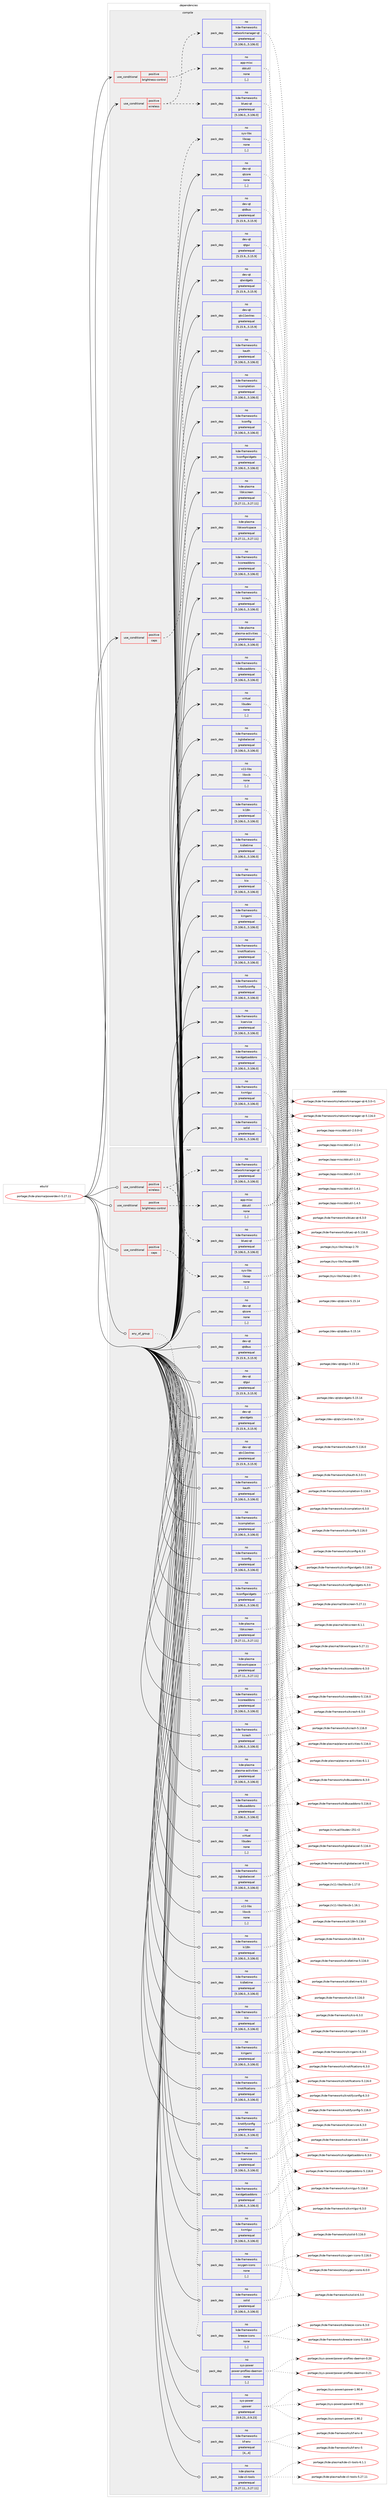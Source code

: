 digraph prolog {

# *************
# Graph options
# *************

newrank=true;
concentrate=true;
compound=true;
graph [rankdir=LR,fontname=Helvetica,fontsize=10,ranksep=1.5];#, ranksep=2.5, nodesep=0.2];
edge  [arrowhead=vee];
node  [fontname=Helvetica,fontsize=10];

# **********
# The ebuild
# **********

subgraph cluster_leftcol {
color=gray;
rank=same;
label=<<i>ebuild</i>>;
id [label="portage://kde-plasma/powerdevil-5.27.11", color=red, width=4, href="../kde-plasma/powerdevil-5.27.11.svg"];
}

# ****************
# The dependencies
# ****************

subgraph cluster_midcol {
color=gray;
label=<<i>dependencies</i>>;
subgraph cluster_compile {
fillcolor="#eeeeee";
style=filled;
label=<<i>compile</i>>;
subgraph cond67182 {
dependency267213 [label=<<TABLE BORDER="0" CELLBORDER="1" CELLSPACING="0" CELLPADDING="4"><TR><TD ROWSPAN="3" CELLPADDING="10">use_conditional</TD></TR><TR><TD>positive</TD></TR><TR><TD>brightness-control</TD></TR></TABLE>>, shape=none, color=red];
subgraph pack197876 {
dependency267214 [label=<<TABLE BORDER="0" CELLBORDER="1" CELLSPACING="0" CELLPADDING="4" WIDTH="220"><TR><TD ROWSPAN="6" CELLPADDING="30">pack_dep</TD></TR><TR><TD WIDTH="110">no</TD></TR><TR><TD>app-misc</TD></TR><TR><TD>ddcutil</TD></TR><TR><TD>none</TD></TR><TR><TD>[,,]</TD></TR></TABLE>>, shape=none, color=blue];
}
dependency267213:e -> dependency267214:w [weight=20,style="dashed",arrowhead="vee"];
}
id:e -> dependency267213:w [weight=20,style="solid",arrowhead="vee"];
subgraph cond67183 {
dependency267215 [label=<<TABLE BORDER="0" CELLBORDER="1" CELLSPACING="0" CELLPADDING="4"><TR><TD ROWSPAN="3" CELLPADDING="10">use_conditional</TD></TR><TR><TD>positive</TD></TR><TR><TD>caps</TD></TR></TABLE>>, shape=none, color=red];
subgraph pack197877 {
dependency267216 [label=<<TABLE BORDER="0" CELLBORDER="1" CELLSPACING="0" CELLPADDING="4" WIDTH="220"><TR><TD ROWSPAN="6" CELLPADDING="30">pack_dep</TD></TR><TR><TD WIDTH="110">no</TD></TR><TR><TD>sys-libs</TD></TR><TR><TD>libcap</TD></TR><TR><TD>none</TD></TR><TR><TD>[,,]</TD></TR></TABLE>>, shape=none, color=blue];
}
dependency267215:e -> dependency267216:w [weight=20,style="dashed",arrowhead="vee"];
}
id:e -> dependency267215:w [weight=20,style="solid",arrowhead="vee"];
subgraph cond67184 {
dependency267217 [label=<<TABLE BORDER="0" CELLBORDER="1" CELLSPACING="0" CELLPADDING="4"><TR><TD ROWSPAN="3" CELLPADDING="10">use_conditional</TD></TR><TR><TD>positive</TD></TR><TR><TD>wireless</TD></TR></TABLE>>, shape=none, color=red];
subgraph pack197878 {
dependency267218 [label=<<TABLE BORDER="0" CELLBORDER="1" CELLSPACING="0" CELLPADDING="4" WIDTH="220"><TR><TD ROWSPAN="6" CELLPADDING="30">pack_dep</TD></TR><TR><TD WIDTH="110">no</TD></TR><TR><TD>kde-frameworks</TD></TR><TR><TD>bluez-qt</TD></TR><TR><TD>greaterequal</TD></TR><TR><TD>[5.106.0,,,5.106.0]</TD></TR></TABLE>>, shape=none, color=blue];
}
dependency267217:e -> dependency267218:w [weight=20,style="dashed",arrowhead="vee"];
subgraph pack197879 {
dependency267219 [label=<<TABLE BORDER="0" CELLBORDER="1" CELLSPACING="0" CELLPADDING="4" WIDTH="220"><TR><TD ROWSPAN="6" CELLPADDING="30">pack_dep</TD></TR><TR><TD WIDTH="110">no</TD></TR><TR><TD>kde-frameworks</TD></TR><TR><TD>networkmanager-qt</TD></TR><TR><TD>greaterequal</TD></TR><TR><TD>[5.106.0,,,5.106.0]</TD></TR></TABLE>>, shape=none, color=blue];
}
dependency267217:e -> dependency267219:w [weight=20,style="dashed",arrowhead="vee"];
}
id:e -> dependency267217:w [weight=20,style="solid",arrowhead="vee"];
subgraph pack197880 {
dependency267220 [label=<<TABLE BORDER="0" CELLBORDER="1" CELLSPACING="0" CELLPADDING="4" WIDTH="220"><TR><TD ROWSPAN="6" CELLPADDING="30">pack_dep</TD></TR><TR><TD WIDTH="110">no</TD></TR><TR><TD>dev-qt</TD></TR><TR><TD>qtcore</TD></TR><TR><TD>none</TD></TR><TR><TD>[,,]</TD></TR></TABLE>>, shape=none, color=blue];
}
id:e -> dependency267220:w [weight=20,style="solid",arrowhead="vee"];
subgraph pack197881 {
dependency267221 [label=<<TABLE BORDER="0" CELLBORDER="1" CELLSPACING="0" CELLPADDING="4" WIDTH="220"><TR><TD ROWSPAN="6" CELLPADDING="30">pack_dep</TD></TR><TR><TD WIDTH="110">no</TD></TR><TR><TD>dev-qt</TD></TR><TR><TD>qtdbus</TD></TR><TR><TD>greaterequal</TD></TR><TR><TD>[5.15.9,,,5.15.9]</TD></TR></TABLE>>, shape=none, color=blue];
}
id:e -> dependency267221:w [weight=20,style="solid",arrowhead="vee"];
subgraph pack197882 {
dependency267222 [label=<<TABLE BORDER="0" CELLBORDER="1" CELLSPACING="0" CELLPADDING="4" WIDTH="220"><TR><TD ROWSPAN="6" CELLPADDING="30">pack_dep</TD></TR><TR><TD WIDTH="110">no</TD></TR><TR><TD>dev-qt</TD></TR><TR><TD>qtgui</TD></TR><TR><TD>greaterequal</TD></TR><TR><TD>[5.15.9,,,5.15.9]</TD></TR></TABLE>>, shape=none, color=blue];
}
id:e -> dependency267222:w [weight=20,style="solid",arrowhead="vee"];
subgraph pack197883 {
dependency267223 [label=<<TABLE BORDER="0" CELLBORDER="1" CELLSPACING="0" CELLPADDING="4" WIDTH="220"><TR><TD ROWSPAN="6" CELLPADDING="30">pack_dep</TD></TR><TR><TD WIDTH="110">no</TD></TR><TR><TD>dev-qt</TD></TR><TR><TD>qtwidgets</TD></TR><TR><TD>greaterequal</TD></TR><TR><TD>[5.15.9,,,5.15.9]</TD></TR></TABLE>>, shape=none, color=blue];
}
id:e -> dependency267223:w [weight=20,style="solid",arrowhead="vee"];
subgraph pack197884 {
dependency267224 [label=<<TABLE BORDER="0" CELLBORDER="1" CELLSPACING="0" CELLPADDING="4" WIDTH="220"><TR><TD ROWSPAN="6" CELLPADDING="30">pack_dep</TD></TR><TR><TD WIDTH="110">no</TD></TR><TR><TD>dev-qt</TD></TR><TR><TD>qtx11extras</TD></TR><TR><TD>greaterequal</TD></TR><TR><TD>[5.15.9,,,5.15.9]</TD></TR></TABLE>>, shape=none, color=blue];
}
id:e -> dependency267224:w [weight=20,style="solid",arrowhead="vee"];
subgraph pack197885 {
dependency267225 [label=<<TABLE BORDER="0" CELLBORDER="1" CELLSPACING="0" CELLPADDING="4" WIDTH="220"><TR><TD ROWSPAN="6" CELLPADDING="30">pack_dep</TD></TR><TR><TD WIDTH="110">no</TD></TR><TR><TD>kde-frameworks</TD></TR><TR><TD>kauth</TD></TR><TR><TD>greaterequal</TD></TR><TR><TD>[5.106.0,,,5.106.0]</TD></TR></TABLE>>, shape=none, color=blue];
}
id:e -> dependency267225:w [weight=20,style="solid",arrowhead="vee"];
subgraph pack197886 {
dependency267226 [label=<<TABLE BORDER="0" CELLBORDER="1" CELLSPACING="0" CELLPADDING="4" WIDTH="220"><TR><TD ROWSPAN="6" CELLPADDING="30">pack_dep</TD></TR><TR><TD WIDTH="110">no</TD></TR><TR><TD>kde-frameworks</TD></TR><TR><TD>kcompletion</TD></TR><TR><TD>greaterequal</TD></TR><TR><TD>[5.106.0,,,5.106.0]</TD></TR></TABLE>>, shape=none, color=blue];
}
id:e -> dependency267226:w [weight=20,style="solid",arrowhead="vee"];
subgraph pack197887 {
dependency267227 [label=<<TABLE BORDER="0" CELLBORDER="1" CELLSPACING="0" CELLPADDING="4" WIDTH="220"><TR><TD ROWSPAN="6" CELLPADDING="30">pack_dep</TD></TR><TR><TD WIDTH="110">no</TD></TR><TR><TD>kde-frameworks</TD></TR><TR><TD>kconfig</TD></TR><TR><TD>greaterequal</TD></TR><TR><TD>[5.106.0,,,5.106.0]</TD></TR></TABLE>>, shape=none, color=blue];
}
id:e -> dependency267227:w [weight=20,style="solid",arrowhead="vee"];
subgraph pack197888 {
dependency267228 [label=<<TABLE BORDER="0" CELLBORDER="1" CELLSPACING="0" CELLPADDING="4" WIDTH="220"><TR><TD ROWSPAN="6" CELLPADDING="30">pack_dep</TD></TR><TR><TD WIDTH="110">no</TD></TR><TR><TD>kde-frameworks</TD></TR><TR><TD>kconfigwidgets</TD></TR><TR><TD>greaterequal</TD></TR><TR><TD>[5.106.0,,,5.106.0]</TD></TR></TABLE>>, shape=none, color=blue];
}
id:e -> dependency267228:w [weight=20,style="solid",arrowhead="vee"];
subgraph pack197889 {
dependency267229 [label=<<TABLE BORDER="0" CELLBORDER="1" CELLSPACING="0" CELLPADDING="4" WIDTH="220"><TR><TD ROWSPAN="6" CELLPADDING="30">pack_dep</TD></TR><TR><TD WIDTH="110">no</TD></TR><TR><TD>kde-frameworks</TD></TR><TR><TD>kcoreaddons</TD></TR><TR><TD>greaterequal</TD></TR><TR><TD>[5.106.0,,,5.106.0]</TD></TR></TABLE>>, shape=none, color=blue];
}
id:e -> dependency267229:w [weight=20,style="solid",arrowhead="vee"];
subgraph pack197890 {
dependency267230 [label=<<TABLE BORDER="0" CELLBORDER="1" CELLSPACING="0" CELLPADDING="4" WIDTH="220"><TR><TD ROWSPAN="6" CELLPADDING="30">pack_dep</TD></TR><TR><TD WIDTH="110">no</TD></TR><TR><TD>kde-frameworks</TD></TR><TR><TD>kcrash</TD></TR><TR><TD>greaterequal</TD></TR><TR><TD>[5.106.0,,,5.106.0]</TD></TR></TABLE>>, shape=none, color=blue];
}
id:e -> dependency267230:w [weight=20,style="solid",arrowhead="vee"];
subgraph pack197891 {
dependency267231 [label=<<TABLE BORDER="0" CELLBORDER="1" CELLSPACING="0" CELLPADDING="4" WIDTH="220"><TR><TD ROWSPAN="6" CELLPADDING="30">pack_dep</TD></TR><TR><TD WIDTH="110">no</TD></TR><TR><TD>kde-frameworks</TD></TR><TR><TD>kdbusaddons</TD></TR><TR><TD>greaterequal</TD></TR><TR><TD>[5.106.0,,,5.106.0]</TD></TR></TABLE>>, shape=none, color=blue];
}
id:e -> dependency267231:w [weight=20,style="solid",arrowhead="vee"];
subgraph pack197892 {
dependency267232 [label=<<TABLE BORDER="0" CELLBORDER="1" CELLSPACING="0" CELLPADDING="4" WIDTH="220"><TR><TD ROWSPAN="6" CELLPADDING="30">pack_dep</TD></TR><TR><TD WIDTH="110">no</TD></TR><TR><TD>kde-frameworks</TD></TR><TR><TD>kglobalaccel</TD></TR><TR><TD>greaterequal</TD></TR><TR><TD>[5.106.0,,,5.106.0]</TD></TR></TABLE>>, shape=none, color=blue];
}
id:e -> dependency267232:w [weight=20,style="solid",arrowhead="vee"];
subgraph pack197893 {
dependency267233 [label=<<TABLE BORDER="0" CELLBORDER="1" CELLSPACING="0" CELLPADDING="4" WIDTH="220"><TR><TD ROWSPAN="6" CELLPADDING="30">pack_dep</TD></TR><TR><TD WIDTH="110">no</TD></TR><TR><TD>kde-frameworks</TD></TR><TR><TD>ki18n</TD></TR><TR><TD>greaterequal</TD></TR><TR><TD>[5.106.0,,,5.106.0]</TD></TR></TABLE>>, shape=none, color=blue];
}
id:e -> dependency267233:w [weight=20,style="solid",arrowhead="vee"];
subgraph pack197894 {
dependency267234 [label=<<TABLE BORDER="0" CELLBORDER="1" CELLSPACING="0" CELLPADDING="4" WIDTH="220"><TR><TD ROWSPAN="6" CELLPADDING="30">pack_dep</TD></TR><TR><TD WIDTH="110">no</TD></TR><TR><TD>kde-frameworks</TD></TR><TR><TD>kidletime</TD></TR><TR><TD>greaterequal</TD></TR><TR><TD>[5.106.0,,,5.106.0]</TD></TR></TABLE>>, shape=none, color=blue];
}
id:e -> dependency267234:w [weight=20,style="solid",arrowhead="vee"];
subgraph pack197895 {
dependency267235 [label=<<TABLE BORDER="0" CELLBORDER="1" CELLSPACING="0" CELLPADDING="4" WIDTH="220"><TR><TD ROWSPAN="6" CELLPADDING="30">pack_dep</TD></TR><TR><TD WIDTH="110">no</TD></TR><TR><TD>kde-frameworks</TD></TR><TR><TD>kio</TD></TR><TR><TD>greaterequal</TD></TR><TR><TD>[5.106.0,,,5.106.0]</TD></TR></TABLE>>, shape=none, color=blue];
}
id:e -> dependency267235:w [weight=20,style="solid",arrowhead="vee"];
subgraph pack197896 {
dependency267236 [label=<<TABLE BORDER="0" CELLBORDER="1" CELLSPACING="0" CELLPADDING="4" WIDTH="220"><TR><TD ROWSPAN="6" CELLPADDING="30">pack_dep</TD></TR><TR><TD WIDTH="110">no</TD></TR><TR><TD>kde-frameworks</TD></TR><TR><TD>kirigami</TD></TR><TR><TD>greaterequal</TD></TR><TR><TD>[5.106.0,,,5.106.0]</TD></TR></TABLE>>, shape=none, color=blue];
}
id:e -> dependency267236:w [weight=20,style="solid",arrowhead="vee"];
subgraph pack197897 {
dependency267237 [label=<<TABLE BORDER="0" CELLBORDER="1" CELLSPACING="0" CELLPADDING="4" WIDTH="220"><TR><TD ROWSPAN="6" CELLPADDING="30">pack_dep</TD></TR><TR><TD WIDTH="110">no</TD></TR><TR><TD>kde-frameworks</TD></TR><TR><TD>knotifications</TD></TR><TR><TD>greaterequal</TD></TR><TR><TD>[5.106.0,,,5.106.0]</TD></TR></TABLE>>, shape=none, color=blue];
}
id:e -> dependency267237:w [weight=20,style="solid",arrowhead="vee"];
subgraph pack197898 {
dependency267238 [label=<<TABLE BORDER="0" CELLBORDER="1" CELLSPACING="0" CELLPADDING="4" WIDTH="220"><TR><TD ROWSPAN="6" CELLPADDING="30">pack_dep</TD></TR><TR><TD WIDTH="110">no</TD></TR><TR><TD>kde-frameworks</TD></TR><TR><TD>knotifyconfig</TD></TR><TR><TD>greaterequal</TD></TR><TR><TD>[5.106.0,,,5.106.0]</TD></TR></TABLE>>, shape=none, color=blue];
}
id:e -> dependency267238:w [weight=20,style="solid",arrowhead="vee"];
subgraph pack197899 {
dependency267239 [label=<<TABLE BORDER="0" CELLBORDER="1" CELLSPACING="0" CELLPADDING="4" WIDTH="220"><TR><TD ROWSPAN="6" CELLPADDING="30">pack_dep</TD></TR><TR><TD WIDTH="110">no</TD></TR><TR><TD>kde-frameworks</TD></TR><TR><TD>kservice</TD></TR><TR><TD>greaterequal</TD></TR><TR><TD>[5.106.0,,,5.106.0]</TD></TR></TABLE>>, shape=none, color=blue];
}
id:e -> dependency267239:w [weight=20,style="solid",arrowhead="vee"];
subgraph pack197900 {
dependency267240 [label=<<TABLE BORDER="0" CELLBORDER="1" CELLSPACING="0" CELLPADDING="4" WIDTH="220"><TR><TD ROWSPAN="6" CELLPADDING="30">pack_dep</TD></TR><TR><TD WIDTH="110">no</TD></TR><TR><TD>kde-frameworks</TD></TR><TR><TD>kwidgetsaddons</TD></TR><TR><TD>greaterequal</TD></TR><TR><TD>[5.106.0,,,5.106.0]</TD></TR></TABLE>>, shape=none, color=blue];
}
id:e -> dependency267240:w [weight=20,style="solid",arrowhead="vee"];
subgraph pack197901 {
dependency267241 [label=<<TABLE BORDER="0" CELLBORDER="1" CELLSPACING="0" CELLPADDING="4" WIDTH="220"><TR><TD ROWSPAN="6" CELLPADDING="30">pack_dep</TD></TR><TR><TD WIDTH="110">no</TD></TR><TR><TD>kde-frameworks</TD></TR><TR><TD>kxmlgui</TD></TR><TR><TD>greaterequal</TD></TR><TR><TD>[5.106.0,,,5.106.0]</TD></TR></TABLE>>, shape=none, color=blue];
}
id:e -> dependency267241:w [weight=20,style="solid",arrowhead="vee"];
subgraph pack197902 {
dependency267242 [label=<<TABLE BORDER="0" CELLBORDER="1" CELLSPACING="0" CELLPADDING="4" WIDTH="220"><TR><TD ROWSPAN="6" CELLPADDING="30">pack_dep</TD></TR><TR><TD WIDTH="110">no</TD></TR><TR><TD>kde-frameworks</TD></TR><TR><TD>solid</TD></TR><TR><TD>greaterequal</TD></TR><TR><TD>[5.106.0,,,5.106.0]</TD></TR></TABLE>>, shape=none, color=blue];
}
id:e -> dependency267242:w [weight=20,style="solid",arrowhead="vee"];
subgraph pack197903 {
dependency267243 [label=<<TABLE BORDER="0" CELLBORDER="1" CELLSPACING="0" CELLPADDING="4" WIDTH="220"><TR><TD ROWSPAN="6" CELLPADDING="30">pack_dep</TD></TR><TR><TD WIDTH="110">no</TD></TR><TR><TD>kde-plasma</TD></TR><TR><TD>libkscreen</TD></TR><TR><TD>greaterequal</TD></TR><TR><TD>[5.27.11,,,5.27.11]</TD></TR></TABLE>>, shape=none, color=blue];
}
id:e -> dependency267243:w [weight=20,style="solid",arrowhead="vee"];
subgraph pack197904 {
dependency267244 [label=<<TABLE BORDER="0" CELLBORDER="1" CELLSPACING="0" CELLPADDING="4" WIDTH="220"><TR><TD ROWSPAN="6" CELLPADDING="30">pack_dep</TD></TR><TR><TD WIDTH="110">no</TD></TR><TR><TD>kde-plasma</TD></TR><TR><TD>libkworkspace</TD></TR><TR><TD>greaterequal</TD></TR><TR><TD>[5.27.11,,,5.27.11]</TD></TR></TABLE>>, shape=none, color=blue];
}
id:e -> dependency267244:w [weight=20,style="solid",arrowhead="vee"];
subgraph pack197905 {
dependency267245 [label=<<TABLE BORDER="0" CELLBORDER="1" CELLSPACING="0" CELLPADDING="4" WIDTH="220"><TR><TD ROWSPAN="6" CELLPADDING="30">pack_dep</TD></TR><TR><TD WIDTH="110">no</TD></TR><TR><TD>kde-plasma</TD></TR><TR><TD>plasma-activities</TD></TR><TR><TD>greaterequal</TD></TR><TR><TD>[5.106.0,,,5.106.0]</TD></TR></TABLE>>, shape=none, color=blue];
}
id:e -> dependency267245:w [weight=20,style="solid",arrowhead="vee"];
subgraph pack197906 {
dependency267246 [label=<<TABLE BORDER="0" CELLBORDER="1" CELLSPACING="0" CELLPADDING="4" WIDTH="220"><TR><TD ROWSPAN="6" CELLPADDING="30">pack_dep</TD></TR><TR><TD WIDTH="110">no</TD></TR><TR><TD>virtual</TD></TR><TR><TD>libudev</TD></TR><TR><TD>none</TD></TR><TR><TD>[,,]</TD></TR></TABLE>>, shape=none, color=blue];
}
id:e -> dependency267246:w [weight=20,style="solid",arrowhead="vee"];
subgraph pack197907 {
dependency267247 [label=<<TABLE BORDER="0" CELLBORDER="1" CELLSPACING="0" CELLPADDING="4" WIDTH="220"><TR><TD ROWSPAN="6" CELLPADDING="30">pack_dep</TD></TR><TR><TD WIDTH="110">no</TD></TR><TR><TD>x11-libs</TD></TR><TR><TD>libxcb</TD></TR><TR><TD>none</TD></TR><TR><TD>[,,]</TD></TR></TABLE>>, shape=none, color=blue];
}
id:e -> dependency267247:w [weight=20,style="solid",arrowhead="vee"];
}
subgraph cluster_compileandrun {
fillcolor="#eeeeee";
style=filled;
label=<<i>compile and run</i>>;
}
subgraph cluster_run {
fillcolor="#eeeeee";
style=filled;
label=<<i>run</i>>;
subgraph any2002 {
dependency267248 [label=<<TABLE BORDER="0" CELLBORDER="1" CELLSPACING="0" CELLPADDING="4"><TR><TD CELLPADDING="10">any_of_group</TD></TR></TABLE>>, shape=none, color=red];subgraph pack197908 {
dependency267249 [label=<<TABLE BORDER="0" CELLBORDER="1" CELLSPACING="0" CELLPADDING="4" WIDTH="220"><TR><TD ROWSPAN="6" CELLPADDING="30">pack_dep</TD></TR><TR><TD WIDTH="110">no</TD></TR><TR><TD>kde-frameworks</TD></TR><TR><TD>breeze-icons</TD></TR><TR><TD>none</TD></TR><TR><TD>[,,]</TD></TR></TABLE>>, shape=none, color=blue];
}
dependency267248:e -> dependency267249:w [weight=20,style="dotted",arrowhead="oinv"];
subgraph pack197909 {
dependency267250 [label=<<TABLE BORDER="0" CELLBORDER="1" CELLSPACING="0" CELLPADDING="4" WIDTH="220"><TR><TD ROWSPAN="6" CELLPADDING="30">pack_dep</TD></TR><TR><TD WIDTH="110">no</TD></TR><TR><TD>kde-frameworks</TD></TR><TR><TD>oxygen-icons</TD></TR><TR><TD>none</TD></TR><TR><TD>[,,]</TD></TR></TABLE>>, shape=none, color=blue];
}
dependency267248:e -> dependency267250:w [weight=20,style="dotted",arrowhead="oinv"];
}
id:e -> dependency267248:w [weight=20,style="solid",arrowhead="odot"];
subgraph cond67185 {
dependency267251 [label=<<TABLE BORDER="0" CELLBORDER="1" CELLSPACING="0" CELLPADDING="4"><TR><TD ROWSPAN="3" CELLPADDING="10">use_conditional</TD></TR><TR><TD>positive</TD></TR><TR><TD>brightness-control</TD></TR></TABLE>>, shape=none, color=red];
subgraph pack197910 {
dependency267252 [label=<<TABLE BORDER="0" CELLBORDER="1" CELLSPACING="0" CELLPADDING="4" WIDTH="220"><TR><TD ROWSPAN="6" CELLPADDING="30">pack_dep</TD></TR><TR><TD WIDTH="110">no</TD></TR><TR><TD>app-misc</TD></TR><TR><TD>ddcutil</TD></TR><TR><TD>none</TD></TR><TR><TD>[,,]</TD></TR></TABLE>>, shape=none, color=blue];
}
dependency267251:e -> dependency267252:w [weight=20,style="dashed",arrowhead="vee"];
}
id:e -> dependency267251:w [weight=20,style="solid",arrowhead="odot"];
subgraph cond67186 {
dependency267253 [label=<<TABLE BORDER="0" CELLBORDER="1" CELLSPACING="0" CELLPADDING="4"><TR><TD ROWSPAN="3" CELLPADDING="10">use_conditional</TD></TR><TR><TD>positive</TD></TR><TR><TD>caps</TD></TR></TABLE>>, shape=none, color=red];
subgraph pack197911 {
dependency267254 [label=<<TABLE BORDER="0" CELLBORDER="1" CELLSPACING="0" CELLPADDING="4" WIDTH="220"><TR><TD ROWSPAN="6" CELLPADDING="30">pack_dep</TD></TR><TR><TD WIDTH="110">no</TD></TR><TR><TD>sys-libs</TD></TR><TR><TD>libcap</TD></TR><TR><TD>none</TD></TR><TR><TD>[,,]</TD></TR></TABLE>>, shape=none, color=blue];
}
dependency267253:e -> dependency267254:w [weight=20,style="dashed",arrowhead="vee"];
}
id:e -> dependency267253:w [weight=20,style="solid",arrowhead="odot"];
subgraph cond67187 {
dependency267255 [label=<<TABLE BORDER="0" CELLBORDER="1" CELLSPACING="0" CELLPADDING="4"><TR><TD ROWSPAN="3" CELLPADDING="10">use_conditional</TD></TR><TR><TD>positive</TD></TR><TR><TD>wireless</TD></TR></TABLE>>, shape=none, color=red];
subgraph pack197912 {
dependency267256 [label=<<TABLE BORDER="0" CELLBORDER="1" CELLSPACING="0" CELLPADDING="4" WIDTH="220"><TR><TD ROWSPAN="6" CELLPADDING="30">pack_dep</TD></TR><TR><TD WIDTH="110">no</TD></TR><TR><TD>kde-frameworks</TD></TR><TR><TD>bluez-qt</TD></TR><TR><TD>greaterequal</TD></TR><TR><TD>[5.106.0,,,5.106.0]</TD></TR></TABLE>>, shape=none, color=blue];
}
dependency267255:e -> dependency267256:w [weight=20,style="dashed",arrowhead="vee"];
subgraph pack197913 {
dependency267257 [label=<<TABLE BORDER="0" CELLBORDER="1" CELLSPACING="0" CELLPADDING="4" WIDTH="220"><TR><TD ROWSPAN="6" CELLPADDING="30">pack_dep</TD></TR><TR><TD WIDTH="110">no</TD></TR><TR><TD>kde-frameworks</TD></TR><TR><TD>networkmanager-qt</TD></TR><TR><TD>greaterequal</TD></TR><TR><TD>[5.106.0,,,5.106.0]</TD></TR></TABLE>>, shape=none, color=blue];
}
dependency267255:e -> dependency267257:w [weight=20,style="dashed",arrowhead="vee"];
}
id:e -> dependency267255:w [weight=20,style="solid",arrowhead="odot"];
subgraph pack197914 {
dependency267258 [label=<<TABLE BORDER="0" CELLBORDER="1" CELLSPACING="0" CELLPADDING="4" WIDTH="220"><TR><TD ROWSPAN="6" CELLPADDING="30">pack_dep</TD></TR><TR><TD WIDTH="110">no</TD></TR><TR><TD>dev-qt</TD></TR><TR><TD>qtcore</TD></TR><TR><TD>none</TD></TR><TR><TD>[,,]</TD></TR></TABLE>>, shape=none, color=blue];
}
id:e -> dependency267258:w [weight=20,style="solid",arrowhead="odot"];
subgraph pack197915 {
dependency267259 [label=<<TABLE BORDER="0" CELLBORDER="1" CELLSPACING="0" CELLPADDING="4" WIDTH="220"><TR><TD ROWSPAN="6" CELLPADDING="30">pack_dep</TD></TR><TR><TD WIDTH="110">no</TD></TR><TR><TD>dev-qt</TD></TR><TR><TD>qtdbus</TD></TR><TR><TD>greaterequal</TD></TR><TR><TD>[5.15.9,,,5.15.9]</TD></TR></TABLE>>, shape=none, color=blue];
}
id:e -> dependency267259:w [weight=20,style="solid",arrowhead="odot"];
subgraph pack197916 {
dependency267260 [label=<<TABLE BORDER="0" CELLBORDER="1" CELLSPACING="0" CELLPADDING="4" WIDTH="220"><TR><TD ROWSPAN="6" CELLPADDING="30">pack_dep</TD></TR><TR><TD WIDTH="110">no</TD></TR><TR><TD>dev-qt</TD></TR><TR><TD>qtgui</TD></TR><TR><TD>greaterequal</TD></TR><TR><TD>[5.15.9,,,5.15.9]</TD></TR></TABLE>>, shape=none, color=blue];
}
id:e -> dependency267260:w [weight=20,style="solid",arrowhead="odot"];
subgraph pack197917 {
dependency267261 [label=<<TABLE BORDER="0" CELLBORDER="1" CELLSPACING="0" CELLPADDING="4" WIDTH="220"><TR><TD ROWSPAN="6" CELLPADDING="30">pack_dep</TD></TR><TR><TD WIDTH="110">no</TD></TR><TR><TD>dev-qt</TD></TR><TR><TD>qtwidgets</TD></TR><TR><TD>greaterequal</TD></TR><TR><TD>[5.15.9,,,5.15.9]</TD></TR></TABLE>>, shape=none, color=blue];
}
id:e -> dependency267261:w [weight=20,style="solid",arrowhead="odot"];
subgraph pack197918 {
dependency267262 [label=<<TABLE BORDER="0" CELLBORDER="1" CELLSPACING="0" CELLPADDING="4" WIDTH="220"><TR><TD ROWSPAN="6" CELLPADDING="30">pack_dep</TD></TR><TR><TD WIDTH="110">no</TD></TR><TR><TD>dev-qt</TD></TR><TR><TD>qtx11extras</TD></TR><TR><TD>greaterequal</TD></TR><TR><TD>[5.15.9,,,5.15.9]</TD></TR></TABLE>>, shape=none, color=blue];
}
id:e -> dependency267262:w [weight=20,style="solid",arrowhead="odot"];
subgraph pack197919 {
dependency267263 [label=<<TABLE BORDER="0" CELLBORDER="1" CELLSPACING="0" CELLPADDING="4" WIDTH="220"><TR><TD ROWSPAN="6" CELLPADDING="30">pack_dep</TD></TR><TR><TD WIDTH="110">no</TD></TR><TR><TD>kde-frameworks</TD></TR><TR><TD>kauth</TD></TR><TR><TD>greaterequal</TD></TR><TR><TD>[5.106.0,,,5.106.0]</TD></TR></TABLE>>, shape=none, color=blue];
}
id:e -> dependency267263:w [weight=20,style="solid",arrowhead="odot"];
subgraph pack197920 {
dependency267264 [label=<<TABLE BORDER="0" CELLBORDER="1" CELLSPACING="0" CELLPADDING="4" WIDTH="220"><TR><TD ROWSPAN="6" CELLPADDING="30">pack_dep</TD></TR><TR><TD WIDTH="110">no</TD></TR><TR><TD>kde-frameworks</TD></TR><TR><TD>kcompletion</TD></TR><TR><TD>greaterequal</TD></TR><TR><TD>[5.106.0,,,5.106.0]</TD></TR></TABLE>>, shape=none, color=blue];
}
id:e -> dependency267264:w [weight=20,style="solid",arrowhead="odot"];
subgraph pack197921 {
dependency267265 [label=<<TABLE BORDER="0" CELLBORDER="1" CELLSPACING="0" CELLPADDING="4" WIDTH="220"><TR><TD ROWSPAN="6" CELLPADDING="30">pack_dep</TD></TR><TR><TD WIDTH="110">no</TD></TR><TR><TD>kde-frameworks</TD></TR><TR><TD>kconfig</TD></TR><TR><TD>greaterequal</TD></TR><TR><TD>[5.106.0,,,5.106.0]</TD></TR></TABLE>>, shape=none, color=blue];
}
id:e -> dependency267265:w [weight=20,style="solid",arrowhead="odot"];
subgraph pack197922 {
dependency267266 [label=<<TABLE BORDER="0" CELLBORDER="1" CELLSPACING="0" CELLPADDING="4" WIDTH="220"><TR><TD ROWSPAN="6" CELLPADDING="30">pack_dep</TD></TR><TR><TD WIDTH="110">no</TD></TR><TR><TD>kde-frameworks</TD></TR><TR><TD>kconfigwidgets</TD></TR><TR><TD>greaterequal</TD></TR><TR><TD>[5.106.0,,,5.106.0]</TD></TR></TABLE>>, shape=none, color=blue];
}
id:e -> dependency267266:w [weight=20,style="solid",arrowhead="odot"];
subgraph pack197923 {
dependency267267 [label=<<TABLE BORDER="0" CELLBORDER="1" CELLSPACING="0" CELLPADDING="4" WIDTH="220"><TR><TD ROWSPAN="6" CELLPADDING="30">pack_dep</TD></TR><TR><TD WIDTH="110">no</TD></TR><TR><TD>kde-frameworks</TD></TR><TR><TD>kcoreaddons</TD></TR><TR><TD>greaterequal</TD></TR><TR><TD>[5.106.0,,,5.106.0]</TD></TR></TABLE>>, shape=none, color=blue];
}
id:e -> dependency267267:w [weight=20,style="solid",arrowhead="odot"];
subgraph pack197924 {
dependency267268 [label=<<TABLE BORDER="0" CELLBORDER="1" CELLSPACING="0" CELLPADDING="4" WIDTH="220"><TR><TD ROWSPAN="6" CELLPADDING="30">pack_dep</TD></TR><TR><TD WIDTH="110">no</TD></TR><TR><TD>kde-frameworks</TD></TR><TR><TD>kcrash</TD></TR><TR><TD>greaterequal</TD></TR><TR><TD>[5.106.0,,,5.106.0]</TD></TR></TABLE>>, shape=none, color=blue];
}
id:e -> dependency267268:w [weight=20,style="solid",arrowhead="odot"];
subgraph pack197925 {
dependency267269 [label=<<TABLE BORDER="0" CELLBORDER="1" CELLSPACING="0" CELLPADDING="4" WIDTH="220"><TR><TD ROWSPAN="6" CELLPADDING="30">pack_dep</TD></TR><TR><TD WIDTH="110">no</TD></TR><TR><TD>kde-frameworks</TD></TR><TR><TD>kdbusaddons</TD></TR><TR><TD>greaterequal</TD></TR><TR><TD>[5.106.0,,,5.106.0]</TD></TR></TABLE>>, shape=none, color=blue];
}
id:e -> dependency267269:w [weight=20,style="solid",arrowhead="odot"];
subgraph pack197926 {
dependency267270 [label=<<TABLE BORDER="0" CELLBORDER="1" CELLSPACING="0" CELLPADDING="4" WIDTH="220"><TR><TD ROWSPAN="6" CELLPADDING="30">pack_dep</TD></TR><TR><TD WIDTH="110">no</TD></TR><TR><TD>kde-frameworks</TD></TR><TR><TD>kf-env</TD></TR><TR><TD>greaterequal</TD></TR><TR><TD>[4,,,4]</TD></TR></TABLE>>, shape=none, color=blue];
}
id:e -> dependency267270:w [weight=20,style="solid",arrowhead="odot"];
subgraph pack197927 {
dependency267271 [label=<<TABLE BORDER="0" CELLBORDER="1" CELLSPACING="0" CELLPADDING="4" WIDTH="220"><TR><TD ROWSPAN="6" CELLPADDING="30">pack_dep</TD></TR><TR><TD WIDTH="110">no</TD></TR><TR><TD>kde-frameworks</TD></TR><TR><TD>kglobalaccel</TD></TR><TR><TD>greaterequal</TD></TR><TR><TD>[5.106.0,,,5.106.0]</TD></TR></TABLE>>, shape=none, color=blue];
}
id:e -> dependency267271:w [weight=20,style="solid",arrowhead="odot"];
subgraph pack197928 {
dependency267272 [label=<<TABLE BORDER="0" CELLBORDER="1" CELLSPACING="0" CELLPADDING="4" WIDTH="220"><TR><TD ROWSPAN="6" CELLPADDING="30">pack_dep</TD></TR><TR><TD WIDTH="110">no</TD></TR><TR><TD>kde-frameworks</TD></TR><TR><TD>ki18n</TD></TR><TR><TD>greaterequal</TD></TR><TR><TD>[5.106.0,,,5.106.0]</TD></TR></TABLE>>, shape=none, color=blue];
}
id:e -> dependency267272:w [weight=20,style="solid",arrowhead="odot"];
subgraph pack197929 {
dependency267273 [label=<<TABLE BORDER="0" CELLBORDER="1" CELLSPACING="0" CELLPADDING="4" WIDTH="220"><TR><TD ROWSPAN="6" CELLPADDING="30">pack_dep</TD></TR><TR><TD WIDTH="110">no</TD></TR><TR><TD>kde-frameworks</TD></TR><TR><TD>kidletime</TD></TR><TR><TD>greaterequal</TD></TR><TR><TD>[5.106.0,,,5.106.0]</TD></TR></TABLE>>, shape=none, color=blue];
}
id:e -> dependency267273:w [weight=20,style="solid",arrowhead="odot"];
subgraph pack197930 {
dependency267274 [label=<<TABLE BORDER="0" CELLBORDER="1" CELLSPACING="0" CELLPADDING="4" WIDTH="220"><TR><TD ROWSPAN="6" CELLPADDING="30">pack_dep</TD></TR><TR><TD WIDTH="110">no</TD></TR><TR><TD>kde-frameworks</TD></TR><TR><TD>kio</TD></TR><TR><TD>greaterequal</TD></TR><TR><TD>[5.106.0,,,5.106.0]</TD></TR></TABLE>>, shape=none, color=blue];
}
id:e -> dependency267274:w [weight=20,style="solid",arrowhead="odot"];
subgraph pack197931 {
dependency267275 [label=<<TABLE BORDER="0" CELLBORDER="1" CELLSPACING="0" CELLPADDING="4" WIDTH="220"><TR><TD ROWSPAN="6" CELLPADDING="30">pack_dep</TD></TR><TR><TD WIDTH="110">no</TD></TR><TR><TD>kde-frameworks</TD></TR><TR><TD>kirigami</TD></TR><TR><TD>greaterequal</TD></TR><TR><TD>[5.106.0,,,5.106.0]</TD></TR></TABLE>>, shape=none, color=blue];
}
id:e -> dependency267275:w [weight=20,style="solid",arrowhead="odot"];
subgraph pack197932 {
dependency267276 [label=<<TABLE BORDER="0" CELLBORDER="1" CELLSPACING="0" CELLPADDING="4" WIDTH="220"><TR><TD ROWSPAN="6" CELLPADDING="30">pack_dep</TD></TR><TR><TD WIDTH="110">no</TD></TR><TR><TD>kde-frameworks</TD></TR><TR><TD>knotifications</TD></TR><TR><TD>greaterequal</TD></TR><TR><TD>[5.106.0,,,5.106.0]</TD></TR></TABLE>>, shape=none, color=blue];
}
id:e -> dependency267276:w [weight=20,style="solid",arrowhead="odot"];
subgraph pack197933 {
dependency267277 [label=<<TABLE BORDER="0" CELLBORDER="1" CELLSPACING="0" CELLPADDING="4" WIDTH="220"><TR><TD ROWSPAN="6" CELLPADDING="30">pack_dep</TD></TR><TR><TD WIDTH="110">no</TD></TR><TR><TD>kde-frameworks</TD></TR><TR><TD>knotifyconfig</TD></TR><TR><TD>greaterequal</TD></TR><TR><TD>[5.106.0,,,5.106.0]</TD></TR></TABLE>>, shape=none, color=blue];
}
id:e -> dependency267277:w [weight=20,style="solid",arrowhead="odot"];
subgraph pack197934 {
dependency267278 [label=<<TABLE BORDER="0" CELLBORDER="1" CELLSPACING="0" CELLPADDING="4" WIDTH="220"><TR><TD ROWSPAN="6" CELLPADDING="30">pack_dep</TD></TR><TR><TD WIDTH="110">no</TD></TR><TR><TD>kde-frameworks</TD></TR><TR><TD>kservice</TD></TR><TR><TD>greaterequal</TD></TR><TR><TD>[5.106.0,,,5.106.0]</TD></TR></TABLE>>, shape=none, color=blue];
}
id:e -> dependency267278:w [weight=20,style="solid",arrowhead="odot"];
subgraph pack197935 {
dependency267279 [label=<<TABLE BORDER="0" CELLBORDER="1" CELLSPACING="0" CELLPADDING="4" WIDTH="220"><TR><TD ROWSPAN="6" CELLPADDING="30">pack_dep</TD></TR><TR><TD WIDTH="110">no</TD></TR><TR><TD>kde-frameworks</TD></TR><TR><TD>kwidgetsaddons</TD></TR><TR><TD>greaterequal</TD></TR><TR><TD>[5.106.0,,,5.106.0]</TD></TR></TABLE>>, shape=none, color=blue];
}
id:e -> dependency267279:w [weight=20,style="solid",arrowhead="odot"];
subgraph pack197936 {
dependency267280 [label=<<TABLE BORDER="0" CELLBORDER="1" CELLSPACING="0" CELLPADDING="4" WIDTH="220"><TR><TD ROWSPAN="6" CELLPADDING="30">pack_dep</TD></TR><TR><TD WIDTH="110">no</TD></TR><TR><TD>kde-frameworks</TD></TR><TR><TD>kxmlgui</TD></TR><TR><TD>greaterequal</TD></TR><TR><TD>[5.106.0,,,5.106.0]</TD></TR></TABLE>>, shape=none, color=blue];
}
id:e -> dependency267280:w [weight=20,style="solid",arrowhead="odot"];
subgraph pack197937 {
dependency267281 [label=<<TABLE BORDER="0" CELLBORDER="1" CELLSPACING="0" CELLPADDING="4" WIDTH="220"><TR><TD ROWSPAN="6" CELLPADDING="30">pack_dep</TD></TR><TR><TD WIDTH="110">no</TD></TR><TR><TD>kde-frameworks</TD></TR><TR><TD>solid</TD></TR><TR><TD>greaterequal</TD></TR><TR><TD>[5.106.0,,,5.106.0]</TD></TR></TABLE>>, shape=none, color=blue];
}
id:e -> dependency267281:w [weight=20,style="solid",arrowhead="odot"];
subgraph pack197938 {
dependency267282 [label=<<TABLE BORDER="0" CELLBORDER="1" CELLSPACING="0" CELLPADDING="4" WIDTH="220"><TR><TD ROWSPAN="6" CELLPADDING="30">pack_dep</TD></TR><TR><TD WIDTH="110">no</TD></TR><TR><TD>kde-plasma</TD></TR><TR><TD>kde-cli-tools</TD></TR><TR><TD>greaterequal</TD></TR><TR><TD>[5.27.11,,,5.27.11]</TD></TR></TABLE>>, shape=none, color=blue];
}
id:e -> dependency267282:w [weight=20,style="solid",arrowhead="odot"];
subgraph pack197939 {
dependency267283 [label=<<TABLE BORDER="0" CELLBORDER="1" CELLSPACING="0" CELLPADDING="4" WIDTH="220"><TR><TD ROWSPAN="6" CELLPADDING="30">pack_dep</TD></TR><TR><TD WIDTH="110">no</TD></TR><TR><TD>kde-plasma</TD></TR><TR><TD>libkscreen</TD></TR><TR><TD>greaterequal</TD></TR><TR><TD>[5.27.11,,,5.27.11]</TD></TR></TABLE>>, shape=none, color=blue];
}
id:e -> dependency267283:w [weight=20,style="solid",arrowhead="odot"];
subgraph pack197940 {
dependency267284 [label=<<TABLE BORDER="0" CELLBORDER="1" CELLSPACING="0" CELLPADDING="4" WIDTH="220"><TR><TD ROWSPAN="6" CELLPADDING="30">pack_dep</TD></TR><TR><TD WIDTH="110">no</TD></TR><TR><TD>kde-plasma</TD></TR><TR><TD>libkworkspace</TD></TR><TR><TD>greaterequal</TD></TR><TR><TD>[5.27.11,,,5.27.11]</TD></TR></TABLE>>, shape=none, color=blue];
}
id:e -> dependency267284:w [weight=20,style="solid",arrowhead="odot"];
subgraph pack197941 {
dependency267285 [label=<<TABLE BORDER="0" CELLBORDER="1" CELLSPACING="0" CELLPADDING="4" WIDTH="220"><TR><TD ROWSPAN="6" CELLPADDING="30">pack_dep</TD></TR><TR><TD WIDTH="110">no</TD></TR><TR><TD>kde-plasma</TD></TR><TR><TD>plasma-activities</TD></TR><TR><TD>greaterequal</TD></TR><TR><TD>[5.106.0,,,5.106.0]</TD></TR></TABLE>>, shape=none, color=blue];
}
id:e -> dependency267285:w [weight=20,style="solid",arrowhead="odot"];
subgraph pack197942 {
dependency267286 [label=<<TABLE BORDER="0" CELLBORDER="1" CELLSPACING="0" CELLPADDING="4" WIDTH="220"><TR><TD ROWSPAN="6" CELLPADDING="30">pack_dep</TD></TR><TR><TD WIDTH="110">no</TD></TR><TR><TD>sys-power</TD></TR><TR><TD>power-profiles-daemon</TD></TR><TR><TD>none</TD></TR><TR><TD>[,,]</TD></TR></TABLE>>, shape=none, color=blue];
}
id:e -> dependency267286:w [weight=20,style="solid",arrowhead="odot"];
subgraph pack197943 {
dependency267287 [label=<<TABLE BORDER="0" CELLBORDER="1" CELLSPACING="0" CELLPADDING="4" WIDTH="220"><TR><TD ROWSPAN="6" CELLPADDING="30">pack_dep</TD></TR><TR><TD WIDTH="110">no</TD></TR><TR><TD>sys-power</TD></TR><TR><TD>upower</TD></TR><TR><TD>greaterequal</TD></TR><TR><TD>[0.9.23,,,0.9.23]</TD></TR></TABLE>>, shape=none, color=blue];
}
id:e -> dependency267287:w [weight=20,style="solid",arrowhead="odot"];
subgraph pack197944 {
dependency267288 [label=<<TABLE BORDER="0" CELLBORDER="1" CELLSPACING="0" CELLPADDING="4" WIDTH="220"><TR><TD ROWSPAN="6" CELLPADDING="30">pack_dep</TD></TR><TR><TD WIDTH="110">no</TD></TR><TR><TD>virtual</TD></TR><TR><TD>libudev</TD></TR><TR><TD>none</TD></TR><TR><TD>[,,]</TD></TR></TABLE>>, shape=none, color=blue];
}
id:e -> dependency267288:w [weight=20,style="solid",arrowhead="odot"];
subgraph pack197945 {
dependency267289 [label=<<TABLE BORDER="0" CELLBORDER="1" CELLSPACING="0" CELLPADDING="4" WIDTH="220"><TR><TD ROWSPAN="6" CELLPADDING="30">pack_dep</TD></TR><TR><TD WIDTH="110">no</TD></TR><TR><TD>x11-libs</TD></TR><TR><TD>libxcb</TD></TR><TR><TD>none</TD></TR><TR><TD>[,,]</TD></TR></TABLE>>, shape=none, color=blue];
}
id:e -> dependency267289:w [weight=20,style="solid",arrowhead="odot"];
}
}

# **************
# The candidates
# **************

subgraph cluster_choices {
rank=same;
color=gray;
label=<<i>candidates</i>>;

subgraph choice197876 {
color=black;
nodesep=1;
choice9711211245109105115994710010099117116105108454946504650 [label="portage://app-misc/ddcutil-1.2.2", color=red, width=4,href="../app-misc/ddcutil-1.2.2.svg"];
choice9711211245109105115994710010099117116105108454946514648 [label="portage://app-misc/ddcutil-1.3.0", color=red, width=4,href="../app-misc/ddcutil-1.3.0.svg"];
choice9711211245109105115994710010099117116105108454946524649 [label="portage://app-misc/ddcutil-1.4.1", color=red, width=4,href="../app-misc/ddcutil-1.4.1.svg"];
choice9711211245109105115994710010099117116105108454946524653 [label="portage://app-misc/ddcutil-1.4.5", color=red, width=4,href="../app-misc/ddcutil-1.4.5.svg"];
choice97112112451091051159947100100991171161051084550464846484511450 [label="portage://app-misc/ddcutil-2.0.0-r2", color=red, width=4,href="../app-misc/ddcutil-2.0.0-r2.svg"];
choice9711211245109105115994710010099117116105108455046494652 [label="portage://app-misc/ddcutil-2.1.4", color=red, width=4,href="../app-misc/ddcutil-2.1.4.svg"];
dependency267214:e -> choice9711211245109105115994710010099117116105108454946504650:w [style=dotted,weight="100"];
dependency267214:e -> choice9711211245109105115994710010099117116105108454946514648:w [style=dotted,weight="100"];
dependency267214:e -> choice9711211245109105115994710010099117116105108454946524649:w [style=dotted,weight="100"];
dependency267214:e -> choice9711211245109105115994710010099117116105108454946524653:w [style=dotted,weight="100"];
dependency267214:e -> choice97112112451091051159947100100991171161051084550464846484511450:w [style=dotted,weight="100"];
dependency267214:e -> choice9711211245109105115994710010099117116105108455046494652:w [style=dotted,weight="100"];
}
subgraph choice197877 {
color=black;
nodesep=1;
choice11512111545108105981154710810598999711245504654574511449 [label="portage://sys-libs/libcap-2.69-r1", color=red, width=4,href="../sys-libs/libcap-2.69-r1.svg"];
choice1151211154510810598115471081059899971124550465548 [label="portage://sys-libs/libcap-2.70", color=red, width=4,href="../sys-libs/libcap-2.70.svg"];
choice1151211154510810598115471081059899971124557575757 [label="portage://sys-libs/libcap-9999", color=red, width=4,href="../sys-libs/libcap-9999.svg"];
dependency267216:e -> choice11512111545108105981154710810598999711245504654574511449:w [style=dotted,weight="100"];
dependency267216:e -> choice1151211154510810598115471081059899971124550465548:w [style=dotted,weight="100"];
dependency267216:e -> choice1151211154510810598115471081059899971124557575757:w [style=dotted,weight="100"];
}
subgraph choice197878 {
color=black;
nodesep=1;
choice10710010145102114971091011191111141071154798108117101122451131164553464949544648 [label="portage://kde-frameworks/bluez-qt-5.116.0", color=red, width=4,href="../kde-frameworks/bluez-qt-5.116.0.svg"];
choice1071001014510211497109101119111114107115479810811710112245113116455446514648 [label="portage://kde-frameworks/bluez-qt-6.3.0", color=red, width=4,href="../kde-frameworks/bluez-qt-6.3.0.svg"];
dependency267218:e -> choice10710010145102114971091011191111141071154798108117101122451131164553464949544648:w [style=dotted,weight="100"];
dependency267218:e -> choice1071001014510211497109101119111114107115479810811710112245113116455446514648:w [style=dotted,weight="100"];
}
subgraph choice197879 {
color=black;
nodesep=1;
choice1071001014510211497109101119111114107115471101011161191111141071099711097103101114451131164553464949544648 [label="portage://kde-frameworks/networkmanager-qt-5.116.0", color=red, width=4,href="../kde-frameworks/networkmanager-qt-5.116.0.svg"];
choice1071001014510211497109101119111114107115471101011161191111141071099711097103101114451131164554465146484511449 [label="portage://kde-frameworks/networkmanager-qt-6.3.0-r1", color=red, width=4,href="../kde-frameworks/networkmanager-qt-6.3.0-r1.svg"];
dependency267219:e -> choice1071001014510211497109101119111114107115471101011161191111141071099711097103101114451131164553464949544648:w [style=dotted,weight="100"];
dependency267219:e -> choice1071001014510211497109101119111114107115471101011161191111141071099711097103101114451131164554465146484511449:w [style=dotted,weight="100"];
}
subgraph choice197880 {
color=black;
nodesep=1;
choice1001011184511311647113116991111141014553464953464952 [label="portage://dev-qt/qtcore-5.15.14", color=red, width=4,href="../dev-qt/qtcore-5.15.14.svg"];
dependency267220:e -> choice1001011184511311647113116991111141014553464953464952:w [style=dotted,weight="100"];
}
subgraph choice197881 {
color=black;
nodesep=1;
choice1001011184511311647113116100981171154553464953464952 [label="portage://dev-qt/qtdbus-5.15.14", color=red, width=4,href="../dev-qt/qtdbus-5.15.14.svg"];
dependency267221:e -> choice1001011184511311647113116100981171154553464953464952:w [style=dotted,weight="100"];
}
subgraph choice197882 {
color=black;
nodesep=1;
choice10010111845113116471131161031171054553464953464952 [label="portage://dev-qt/qtgui-5.15.14", color=red, width=4,href="../dev-qt/qtgui-5.15.14.svg"];
dependency267222:e -> choice10010111845113116471131161031171054553464953464952:w [style=dotted,weight="100"];
}
subgraph choice197883 {
color=black;
nodesep=1;
choice10010111845113116471131161191051001031011161154553464953464952 [label="portage://dev-qt/qtwidgets-5.15.14", color=red, width=4,href="../dev-qt/qtwidgets-5.15.14.svg"];
dependency267223:e -> choice10010111845113116471131161191051001031011161154553464953464952:w [style=dotted,weight="100"];
}
subgraph choice197884 {
color=black;
nodesep=1;
choice10010111845113116471131161204949101120116114971154553464953464952 [label="portage://dev-qt/qtx11extras-5.15.14", color=red, width=4,href="../dev-qt/qtx11extras-5.15.14.svg"];
dependency267224:e -> choice10010111845113116471131161204949101120116114971154553464953464952:w [style=dotted,weight="100"];
}
subgraph choice197885 {
color=black;
nodesep=1;
choice107100101451021149710910111911111410711547107971171161044553464949544648 [label="portage://kde-frameworks/kauth-5.116.0", color=red, width=4,href="../kde-frameworks/kauth-5.116.0.svg"];
choice107100101451021149710910111911111410711547107971171161044554465146484511449 [label="portage://kde-frameworks/kauth-6.3.0-r1", color=red, width=4,href="../kde-frameworks/kauth-6.3.0-r1.svg"];
dependency267225:e -> choice107100101451021149710910111911111410711547107971171161044553464949544648:w [style=dotted,weight="100"];
dependency267225:e -> choice107100101451021149710910111911111410711547107971171161044554465146484511449:w [style=dotted,weight="100"];
}
subgraph choice197886 {
color=black;
nodesep=1;
choice107100101451021149710910111911111410711547107991111091121081011161051111104553464949544648 [label="portage://kde-frameworks/kcompletion-5.116.0", color=red, width=4,href="../kde-frameworks/kcompletion-5.116.0.svg"];
choice10710010145102114971091011191111141071154710799111109112108101116105111110455446514648 [label="portage://kde-frameworks/kcompletion-6.3.0", color=red, width=4,href="../kde-frameworks/kcompletion-6.3.0.svg"];
dependency267226:e -> choice107100101451021149710910111911111410711547107991111091121081011161051111104553464949544648:w [style=dotted,weight="100"];
dependency267226:e -> choice10710010145102114971091011191111141071154710799111109112108101116105111110455446514648:w [style=dotted,weight="100"];
}
subgraph choice197887 {
color=black;
nodesep=1;
choice107100101451021149710910111911111410711547107991111101021051034553464949544648 [label="portage://kde-frameworks/kconfig-5.116.0", color=red, width=4,href="../kde-frameworks/kconfig-5.116.0.svg"];
choice10710010145102114971091011191111141071154710799111110102105103455446514648 [label="portage://kde-frameworks/kconfig-6.3.0", color=red, width=4,href="../kde-frameworks/kconfig-6.3.0.svg"];
dependency267227:e -> choice107100101451021149710910111911111410711547107991111101021051034553464949544648:w [style=dotted,weight="100"];
dependency267227:e -> choice10710010145102114971091011191111141071154710799111110102105103455446514648:w [style=dotted,weight="100"];
}
subgraph choice197888 {
color=black;
nodesep=1;
choice107100101451021149710910111911111410711547107991111101021051031191051001031011161154553464949544648 [label="portage://kde-frameworks/kconfigwidgets-5.116.0", color=red, width=4,href="../kde-frameworks/kconfigwidgets-5.116.0.svg"];
choice10710010145102114971091011191111141071154710799111110102105103119105100103101116115455446514648 [label="portage://kde-frameworks/kconfigwidgets-6.3.0", color=red, width=4,href="../kde-frameworks/kconfigwidgets-6.3.0.svg"];
dependency267228:e -> choice107100101451021149710910111911111410711547107991111101021051031191051001031011161154553464949544648:w [style=dotted,weight="100"];
dependency267228:e -> choice10710010145102114971091011191111141071154710799111110102105103119105100103101116115455446514648:w [style=dotted,weight="100"];
}
subgraph choice197889 {
color=black;
nodesep=1;
choice10710010145102114971091011191111141071154710799111114101971001001111101154553464949544648 [label="portage://kde-frameworks/kcoreaddons-5.116.0", color=red, width=4,href="../kde-frameworks/kcoreaddons-5.116.0.svg"];
choice1071001014510211497109101119111114107115471079911111410197100100111110115455446514648 [label="portage://kde-frameworks/kcoreaddons-6.3.0", color=red, width=4,href="../kde-frameworks/kcoreaddons-6.3.0.svg"];
dependency267229:e -> choice10710010145102114971091011191111141071154710799111114101971001001111101154553464949544648:w [style=dotted,weight="100"];
dependency267229:e -> choice1071001014510211497109101119111114107115471079911111410197100100111110115455446514648:w [style=dotted,weight="100"];
}
subgraph choice197890 {
color=black;
nodesep=1;
choice10710010145102114971091011191111141071154710799114971151044553464949544648 [label="portage://kde-frameworks/kcrash-5.116.0", color=red, width=4,href="../kde-frameworks/kcrash-5.116.0.svg"];
choice1071001014510211497109101119111114107115471079911497115104455446514648 [label="portage://kde-frameworks/kcrash-6.3.0", color=red, width=4,href="../kde-frameworks/kcrash-6.3.0.svg"];
dependency267230:e -> choice10710010145102114971091011191111141071154710799114971151044553464949544648:w [style=dotted,weight="100"];
dependency267230:e -> choice1071001014510211497109101119111114107115471079911497115104455446514648:w [style=dotted,weight="100"];
}
subgraph choice197891 {
color=black;
nodesep=1;
choice10710010145102114971091011191111141071154710710098117115971001001111101154553464949544648 [label="portage://kde-frameworks/kdbusaddons-5.116.0", color=red, width=4,href="../kde-frameworks/kdbusaddons-5.116.0.svg"];
choice1071001014510211497109101119111114107115471071009811711597100100111110115455446514648 [label="portage://kde-frameworks/kdbusaddons-6.3.0", color=red, width=4,href="../kde-frameworks/kdbusaddons-6.3.0.svg"];
dependency267231:e -> choice10710010145102114971091011191111141071154710710098117115971001001111101154553464949544648:w [style=dotted,weight="100"];
dependency267231:e -> choice1071001014510211497109101119111114107115471071009811711597100100111110115455446514648:w [style=dotted,weight="100"];
}
subgraph choice197892 {
color=black;
nodesep=1;
choice10710010145102114971091011191111141071154710710310811198971089799991011084553464949544648 [label="portage://kde-frameworks/kglobalaccel-5.116.0", color=red, width=4,href="../kde-frameworks/kglobalaccel-5.116.0.svg"];
choice1071001014510211497109101119111114107115471071031081119897108979999101108455446514648 [label="portage://kde-frameworks/kglobalaccel-6.3.0", color=red, width=4,href="../kde-frameworks/kglobalaccel-6.3.0.svg"];
dependency267232:e -> choice10710010145102114971091011191111141071154710710310811198971089799991011084553464949544648:w [style=dotted,weight="100"];
dependency267232:e -> choice1071001014510211497109101119111114107115471071031081119897108979999101108455446514648:w [style=dotted,weight="100"];
}
subgraph choice197893 {
color=black;
nodesep=1;
choice10710010145102114971091011191111141071154710710549561104553464949544648 [label="portage://kde-frameworks/ki18n-5.116.0", color=red, width=4,href="../kde-frameworks/ki18n-5.116.0.svg"];
choice1071001014510211497109101119111114107115471071054956110455446514648 [label="portage://kde-frameworks/ki18n-6.3.0", color=red, width=4,href="../kde-frameworks/ki18n-6.3.0.svg"];
dependency267233:e -> choice10710010145102114971091011191111141071154710710549561104553464949544648:w [style=dotted,weight="100"];
dependency267233:e -> choice1071001014510211497109101119111114107115471071054956110455446514648:w [style=dotted,weight="100"];
}
subgraph choice197894 {
color=black;
nodesep=1;
choice1071001014510211497109101119111114107115471071051001081011161051091014553464949544648 [label="portage://kde-frameworks/kidletime-5.116.0", color=red, width=4,href="../kde-frameworks/kidletime-5.116.0.svg"];
choice107100101451021149710910111911111410711547107105100108101116105109101455446514648 [label="portage://kde-frameworks/kidletime-6.3.0", color=red, width=4,href="../kde-frameworks/kidletime-6.3.0.svg"];
dependency267234:e -> choice1071001014510211497109101119111114107115471071051001081011161051091014553464949544648:w [style=dotted,weight="100"];
dependency267234:e -> choice107100101451021149710910111911111410711547107105100108101116105109101455446514648:w [style=dotted,weight="100"];
}
subgraph choice197895 {
color=black;
nodesep=1;
choice1071001014510211497109101119111114107115471071051114553464949544648 [label="portage://kde-frameworks/kio-5.116.0", color=red, width=4,href="../kde-frameworks/kio-5.116.0.svg"];
choice107100101451021149710910111911111410711547107105111455446514648 [label="portage://kde-frameworks/kio-6.3.0", color=red, width=4,href="../kde-frameworks/kio-6.3.0.svg"];
dependency267235:e -> choice1071001014510211497109101119111114107115471071051114553464949544648:w [style=dotted,weight="100"];
dependency267235:e -> choice107100101451021149710910111911111410711547107105111455446514648:w [style=dotted,weight="100"];
}
subgraph choice197896 {
color=black;
nodesep=1;
choice107100101451021149710910111911111410711547107105114105103971091054553464949544648 [label="portage://kde-frameworks/kirigami-5.116.0", color=red, width=4,href="../kde-frameworks/kirigami-5.116.0.svg"];
choice10710010145102114971091011191111141071154710710511410510397109105455446514648 [label="portage://kde-frameworks/kirigami-6.3.0", color=red, width=4,href="../kde-frameworks/kirigami-6.3.0.svg"];
dependency267236:e -> choice107100101451021149710910111911111410711547107105114105103971091054553464949544648:w [style=dotted,weight="100"];
dependency267236:e -> choice10710010145102114971091011191111141071154710710511410510397109105455446514648:w [style=dotted,weight="100"];
}
subgraph choice197897 {
color=black;
nodesep=1;
choice10710010145102114971091011191111141071154710711011111610510210599971161051111101154553464949544648 [label="portage://kde-frameworks/knotifications-5.116.0", color=red, width=4,href="../kde-frameworks/knotifications-5.116.0.svg"];
choice1071001014510211497109101119111114107115471071101111161051021059997116105111110115455446514648 [label="portage://kde-frameworks/knotifications-6.3.0", color=red, width=4,href="../kde-frameworks/knotifications-6.3.0.svg"];
dependency267237:e -> choice10710010145102114971091011191111141071154710711011111610510210599971161051111101154553464949544648:w [style=dotted,weight="100"];
dependency267237:e -> choice1071001014510211497109101119111114107115471071101111161051021059997116105111110115455446514648:w [style=dotted,weight="100"];
}
subgraph choice197898 {
color=black;
nodesep=1;
choice107100101451021149710910111911111410711547107110111116105102121991111101021051034553464949544648 [label="portage://kde-frameworks/knotifyconfig-5.116.0", color=red, width=4,href="../kde-frameworks/knotifyconfig-5.116.0.svg"];
choice10710010145102114971091011191111141071154710711011111610510212199111110102105103455446514648 [label="portage://kde-frameworks/knotifyconfig-6.3.0", color=red, width=4,href="../kde-frameworks/knotifyconfig-6.3.0.svg"];
dependency267238:e -> choice107100101451021149710910111911111410711547107110111116105102121991111101021051034553464949544648:w [style=dotted,weight="100"];
dependency267238:e -> choice10710010145102114971091011191111141071154710711011111610510212199111110102105103455446514648:w [style=dotted,weight="100"];
}
subgraph choice197899 {
color=black;
nodesep=1;
choice107100101451021149710910111911111410711547107115101114118105991014553464949544648 [label="portage://kde-frameworks/kservice-5.116.0", color=red, width=4,href="../kde-frameworks/kservice-5.116.0.svg"];
choice10710010145102114971091011191111141071154710711510111411810599101455446514648 [label="portage://kde-frameworks/kservice-6.3.0", color=red, width=4,href="../kde-frameworks/kservice-6.3.0.svg"];
dependency267239:e -> choice107100101451021149710910111911111410711547107115101114118105991014553464949544648:w [style=dotted,weight="100"];
dependency267239:e -> choice10710010145102114971091011191111141071154710711510111411810599101455446514648:w [style=dotted,weight="100"];
}
subgraph choice197900 {
color=black;
nodesep=1;
choice107100101451021149710910111911111410711547107119105100103101116115971001001111101154553464949544648 [label="portage://kde-frameworks/kwidgetsaddons-5.116.0", color=red, width=4,href="../kde-frameworks/kwidgetsaddons-5.116.0.svg"];
choice10710010145102114971091011191111141071154710711910510010310111611597100100111110115455446514648 [label="portage://kde-frameworks/kwidgetsaddons-6.3.0", color=red, width=4,href="../kde-frameworks/kwidgetsaddons-6.3.0.svg"];
dependency267240:e -> choice107100101451021149710910111911111410711547107119105100103101116115971001001111101154553464949544648:w [style=dotted,weight="100"];
dependency267240:e -> choice10710010145102114971091011191111141071154710711910510010310111611597100100111110115455446514648:w [style=dotted,weight="100"];
}
subgraph choice197901 {
color=black;
nodesep=1;
choice1071001014510211497109101119111114107115471071201091081031171054553464949544648 [label="portage://kde-frameworks/kxmlgui-5.116.0", color=red, width=4,href="../kde-frameworks/kxmlgui-5.116.0.svg"];
choice107100101451021149710910111911111410711547107120109108103117105455446514648 [label="portage://kde-frameworks/kxmlgui-6.3.0", color=red, width=4,href="../kde-frameworks/kxmlgui-6.3.0.svg"];
dependency267241:e -> choice1071001014510211497109101119111114107115471071201091081031171054553464949544648:w [style=dotted,weight="100"];
dependency267241:e -> choice107100101451021149710910111911111410711547107120109108103117105455446514648:w [style=dotted,weight="100"];
}
subgraph choice197902 {
color=black;
nodesep=1;
choice1071001014510211497109101119111114107115471151111081051004553464949544648 [label="portage://kde-frameworks/solid-5.116.0", color=red, width=4,href="../kde-frameworks/solid-5.116.0.svg"];
choice107100101451021149710910111911111410711547115111108105100455446514648 [label="portage://kde-frameworks/solid-6.3.0", color=red, width=4,href="../kde-frameworks/solid-6.3.0.svg"];
dependency267242:e -> choice1071001014510211497109101119111114107115471151111081051004553464949544648:w [style=dotted,weight="100"];
dependency267242:e -> choice107100101451021149710910111911111410711547115111108105100455446514648:w [style=dotted,weight="100"];
}
subgraph choice197903 {
color=black;
nodesep=1;
choice1071001014511210897115109974710810598107115991141011011104553465055464949 [label="portage://kde-plasma/libkscreen-5.27.11", color=red, width=4,href="../kde-plasma/libkscreen-5.27.11.svg"];
choice107100101451121089711510997471081059810711599114101101110455446494649 [label="portage://kde-plasma/libkscreen-6.1.1", color=red, width=4,href="../kde-plasma/libkscreen-6.1.1.svg"];
dependency267243:e -> choice1071001014511210897115109974710810598107115991141011011104553465055464949:w [style=dotted,weight="100"];
dependency267243:e -> choice107100101451121089711510997471081059810711599114101101110455446494649:w [style=dotted,weight="100"];
}
subgraph choice197904 {
color=black;
nodesep=1;
choice107100101451121089711510997471081059810711911111410711511297991014553465055464949 [label="portage://kde-plasma/libkworkspace-5.27.11", color=red, width=4,href="../kde-plasma/libkworkspace-5.27.11.svg"];
dependency267244:e -> choice107100101451121089711510997471081059810711911111410711511297991014553465055464949:w [style=dotted,weight="100"];
}
subgraph choice197905 {
color=black;
nodesep=1;
choice1071001014511210897115109974711210897115109974597991161051181051161051011154553464949544648 [label="portage://kde-plasma/plasma-activities-5.116.0", color=red, width=4,href="../kde-plasma/plasma-activities-5.116.0.svg"];
choice107100101451121089711510997471121089711510997459799116105118105116105101115455446494649 [label="portage://kde-plasma/plasma-activities-6.1.1", color=red, width=4,href="../kde-plasma/plasma-activities-6.1.1.svg"];
dependency267245:e -> choice1071001014511210897115109974711210897115109974597991161051181051161051011154553464949544648:w [style=dotted,weight="100"];
dependency267245:e -> choice107100101451121089711510997471121089711510997459799116105118105116105101115455446494649:w [style=dotted,weight="100"];
}
subgraph choice197906 {
color=black;
nodesep=1;
choice118105114116117971084710810598117100101118455053494511450 [label="portage://virtual/libudev-251-r2", color=red, width=4,href="../virtual/libudev-251-r2.svg"];
dependency267246:e -> choice118105114116117971084710810598117100101118455053494511450:w [style=dotted,weight="100"];
}
subgraph choice197907 {
color=black;
nodesep=1;
choice120494945108105981154710810598120999845494649544649 [label="portage://x11-libs/libxcb-1.16.1", color=red, width=4,href="../x11-libs/libxcb-1.16.1.svg"];
choice120494945108105981154710810598120999845494649554648 [label="portage://x11-libs/libxcb-1.17.0", color=red, width=4,href="../x11-libs/libxcb-1.17.0.svg"];
dependency267247:e -> choice120494945108105981154710810598120999845494649544649:w [style=dotted,weight="100"];
dependency267247:e -> choice120494945108105981154710810598120999845494649554648:w [style=dotted,weight="100"];
}
subgraph choice197908 {
color=black;
nodesep=1;
choice1071001014510211497109101119111114107115479811410110112210145105991111101154553464949544648 [label="portage://kde-frameworks/breeze-icons-5.116.0", color=red, width=4,href="../kde-frameworks/breeze-icons-5.116.0.svg"];
choice107100101451021149710910111911111410711547981141011011221014510599111110115455446514648 [label="portage://kde-frameworks/breeze-icons-6.3.0", color=red, width=4,href="../kde-frameworks/breeze-icons-6.3.0.svg"];
dependency267249:e -> choice1071001014510211497109101119111114107115479811410110112210145105991111101154553464949544648:w [style=dotted,weight="100"];
dependency267249:e -> choice107100101451021149710910111911111410711547981141011011221014510599111110115455446514648:w [style=dotted,weight="100"];
}
subgraph choice197909 {
color=black;
nodesep=1;
choice10710010145102114971091011191111141071154711112012110310111045105991111101154553464949544648 [label="portage://kde-frameworks/oxygen-icons-5.116.0", color=red, width=4,href="../kde-frameworks/oxygen-icons-5.116.0.svg"];
choice1071001014510211497109101119111114107115471111201211031011104510599111110115455446484648 [label="portage://kde-frameworks/oxygen-icons-6.0.0", color=red, width=4,href="../kde-frameworks/oxygen-icons-6.0.0.svg"];
dependency267250:e -> choice10710010145102114971091011191111141071154711112012110310111045105991111101154553464949544648:w [style=dotted,weight="100"];
dependency267250:e -> choice1071001014510211497109101119111114107115471111201211031011104510599111110115455446484648:w [style=dotted,weight="100"];
}
subgraph choice197910 {
color=black;
nodesep=1;
choice9711211245109105115994710010099117116105108454946504650 [label="portage://app-misc/ddcutil-1.2.2", color=red, width=4,href="../app-misc/ddcutil-1.2.2.svg"];
choice9711211245109105115994710010099117116105108454946514648 [label="portage://app-misc/ddcutil-1.3.0", color=red, width=4,href="../app-misc/ddcutil-1.3.0.svg"];
choice9711211245109105115994710010099117116105108454946524649 [label="portage://app-misc/ddcutil-1.4.1", color=red, width=4,href="../app-misc/ddcutil-1.4.1.svg"];
choice9711211245109105115994710010099117116105108454946524653 [label="portage://app-misc/ddcutil-1.4.5", color=red, width=4,href="../app-misc/ddcutil-1.4.5.svg"];
choice97112112451091051159947100100991171161051084550464846484511450 [label="portage://app-misc/ddcutil-2.0.0-r2", color=red, width=4,href="../app-misc/ddcutil-2.0.0-r2.svg"];
choice9711211245109105115994710010099117116105108455046494652 [label="portage://app-misc/ddcutil-2.1.4", color=red, width=4,href="../app-misc/ddcutil-2.1.4.svg"];
dependency267252:e -> choice9711211245109105115994710010099117116105108454946504650:w [style=dotted,weight="100"];
dependency267252:e -> choice9711211245109105115994710010099117116105108454946514648:w [style=dotted,weight="100"];
dependency267252:e -> choice9711211245109105115994710010099117116105108454946524649:w [style=dotted,weight="100"];
dependency267252:e -> choice9711211245109105115994710010099117116105108454946524653:w [style=dotted,weight="100"];
dependency267252:e -> choice97112112451091051159947100100991171161051084550464846484511450:w [style=dotted,weight="100"];
dependency267252:e -> choice9711211245109105115994710010099117116105108455046494652:w [style=dotted,weight="100"];
}
subgraph choice197911 {
color=black;
nodesep=1;
choice11512111545108105981154710810598999711245504654574511449 [label="portage://sys-libs/libcap-2.69-r1", color=red, width=4,href="../sys-libs/libcap-2.69-r1.svg"];
choice1151211154510810598115471081059899971124550465548 [label="portage://sys-libs/libcap-2.70", color=red, width=4,href="../sys-libs/libcap-2.70.svg"];
choice1151211154510810598115471081059899971124557575757 [label="portage://sys-libs/libcap-9999", color=red, width=4,href="../sys-libs/libcap-9999.svg"];
dependency267254:e -> choice11512111545108105981154710810598999711245504654574511449:w [style=dotted,weight="100"];
dependency267254:e -> choice1151211154510810598115471081059899971124550465548:w [style=dotted,weight="100"];
dependency267254:e -> choice1151211154510810598115471081059899971124557575757:w [style=dotted,weight="100"];
}
subgraph choice197912 {
color=black;
nodesep=1;
choice10710010145102114971091011191111141071154798108117101122451131164553464949544648 [label="portage://kde-frameworks/bluez-qt-5.116.0", color=red, width=4,href="../kde-frameworks/bluez-qt-5.116.0.svg"];
choice1071001014510211497109101119111114107115479810811710112245113116455446514648 [label="portage://kde-frameworks/bluez-qt-6.3.0", color=red, width=4,href="../kde-frameworks/bluez-qt-6.3.0.svg"];
dependency267256:e -> choice10710010145102114971091011191111141071154798108117101122451131164553464949544648:w [style=dotted,weight="100"];
dependency267256:e -> choice1071001014510211497109101119111114107115479810811710112245113116455446514648:w [style=dotted,weight="100"];
}
subgraph choice197913 {
color=black;
nodesep=1;
choice1071001014510211497109101119111114107115471101011161191111141071099711097103101114451131164553464949544648 [label="portage://kde-frameworks/networkmanager-qt-5.116.0", color=red, width=4,href="../kde-frameworks/networkmanager-qt-5.116.0.svg"];
choice1071001014510211497109101119111114107115471101011161191111141071099711097103101114451131164554465146484511449 [label="portage://kde-frameworks/networkmanager-qt-6.3.0-r1", color=red, width=4,href="../kde-frameworks/networkmanager-qt-6.3.0-r1.svg"];
dependency267257:e -> choice1071001014510211497109101119111114107115471101011161191111141071099711097103101114451131164553464949544648:w [style=dotted,weight="100"];
dependency267257:e -> choice1071001014510211497109101119111114107115471101011161191111141071099711097103101114451131164554465146484511449:w [style=dotted,weight="100"];
}
subgraph choice197914 {
color=black;
nodesep=1;
choice1001011184511311647113116991111141014553464953464952 [label="portage://dev-qt/qtcore-5.15.14", color=red, width=4,href="../dev-qt/qtcore-5.15.14.svg"];
dependency267258:e -> choice1001011184511311647113116991111141014553464953464952:w [style=dotted,weight="100"];
}
subgraph choice197915 {
color=black;
nodesep=1;
choice1001011184511311647113116100981171154553464953464952 [label="portage://dev-qt/qtdbus-5.15.14", color=red, width=4,href="../dev-qt/qtdbus-5.15.14.svg"];
dependency267259:e -> choice1001011184511311647113116100981171154553464953464952:w [style=dotted,weight="100"];
}
subgraph choice197916 {
color=black;
nodesep=1;
choice10010111845113116471131161031171054553464953464952 [label="portage://dev-qt/qtgui-5.15.14", color=red, width=4,href="../dev-qt/qtgui-5.15.14.svg"];
dependency267260:e -> choice10010111845113116471131161031171054553464953464952:w [style=dotted,weight="100"];
}
subgraph choice197917 {
color=black;
nodesep=1;
choice10010111845113116471131161191051001031011161154553464953464952 [label="portage://dev-qt/qtwidgets-5.15.14", color=red, width=4,href="../dev-qt/qtwidgets-5.15.14.svg"];
dependency267261:e -> choice10010111845113116471131161191051001031011161154553464953464952:w [style=dotted,weight="100"];
}
subgraph choice197918 {
color=black;
nodesep=1;
choice10010111845113116471131161204949101120116114971154553464953464952 [label="portage://dev-qt/qtx11extras-5.15.14", color=red, width=4,href="../dev-qt/qtx11extras-5.15.14.svg"];
dependency267262:e -> choice10010111845113116471131161204949101120116114971154553464953464952:w [style=dotted,weight="100"];
}
subgraph choice197919 {
color=black;
nodesep=1;
choice107100101451021149710910111911111410711547107971171161044553464949544648 [label="portage://kde-frameworks/kauth-5.116.0", color=red, width=4,href="../kde-frameworks/kauth-5.116.0.svg"];
choice107100101451021149710910111911111410711547107971171161044554465146484511449 [label="portage://kde-frameworks/kauth-6.3.0-r1", color=red, width=4,href="../kde-frameworks/kauth-6.3.0-r1.svg"];
dependency267263:e -> choice107100101451021149710910111911111410711547107971171161044553464949544648:w [style=dotted,weight="100"];
dependency267263:e -> choice107100101451021149710910111911111410711547107971171161044554465146484511449:w [style=dotted,weight="100"];
}
subgraph choice197920 {
color=black;
nodesep=1;
choice107100101451021149710910111911111410711547107991111091121081011161051111104553464949544648 [label="portage://kde-frameworks/kcompletion-5.116.0", color=red, width=4,href="../kde-frameworks/kcompletion-5.116.0.svg"];
choice10710010145102114971091011191111141071154710799111109112108101116105111110455446514648 [label="portage://kde-frameworks/kcompletion-6.3.0", color=red, width=4,href="../kde-frameworks/kcompletion-6.3.0.svg"];
dependency267264:e -> choice107100101451021149710910111911111410711547107991111091121081011161051111104553464949544648:w [style=dotted,weight="100"];
dependency267264:e -> choice10710010145102114971091011191111141071154710799111109112108101116105111110455446514648:w [style=dotted,weight="100"];
}
subgraph choice197921 {
color=black;
nodesep=1;
choice107100101451021149710910111911111410711547107991111101021051034553464949544648 [label="portage://kde-frameworks/kconfig-5.116.0", color=red, width=4,href="../kde-frameworks/kconfig-5.116.0.svg"];
choice10710010145102114971091011191111141071154710799111110102105103455446514648 [label="portage://kde-frameworks/kconfig-6.3.0", color=red, width=4,href="../kde-frameworks/kconfig-6.3.0.svg"];
dependency267265:e -> choice107100101451021149710910111911111410711547107991111101021051034553464949544648:w [style=dotted,weight="100"];
dependency267265:e -> choice10710010145102114971091011191111141071154710799111110102105103455446514648:w [style=dotted,weight="100"];
}
subgraph choice197922 {
color=black;
nodesep=1;
choice107100101451021149710910111911111410711547107991111101021051031191051001031011161154553464949544648 [label="portage://kde-frameworks/kconfigwidgets-5.116.0", color=red, width=4,href="../kde-frameworks/kconfigwidgets-5.116.0.svg"];
choice10710010145102114971091011191111141071154710799111110102105103119105100103101116115455446514648 [label="portage://kde-frameworks/kconfigwidgets-6.3.0", color=red, width=4,href="../kde-frameworks/kconfigwidgets-6.3.0.svg"];
dependency267266:e -> choice107100101451021149710910111911111410711547107991111101021051031191051001031011161154553464949544648:w [style=dotted,weight="100"];
dependency267266:e -> choice10710010145102114971091011191111141071154710799111110102105103119105100103101116115455446514648:w [style=dotted,weight="100"];
}
subgraph choice197923 {
color=black;
nodesep=1;
choice10710010145102114971091011191111141071154710799111114101971001001111101154553464949544648 [label="portage://kde-frameworks/kcoreaddons-5.116.0", color=red, width=4,href="../kde-frameworks/kcoreaddons-5.116.0.svg"];
choice1071001014510211497109101119111114107115471079911111410197100100111110115455446514648 [label="portage://kde-frameworks/kcoreaddons-6.3.0", color=red, width=4,href="../kde-frameworks/kcoreaddons-6.3.0.svg"];
dependency267267:e -> choice10710010145102114971091011191111141071154710799111114101971001001111101154553464949544648:w [style=dotted,weight="100"];
dependency267267:e -> choice1071001014510211497109101119111114107115471079911111410197100100111110115455446514648:w [style=dotted,weight="100"];
}
subgraph choice197924 {
color=black;
nodesep=1;
choice10710010145102114971091011191111141071154710799114971151044553464949544648 [label="portage://kde-frameworks/kcrash-5.116.0", color=red, width=4,href="../kde-frameworks/kcrash-5.116.0.svg"];
choice1071001014510211497109101119111114107115471079911497115104455446514648 [label="portage://kde-frameworks/kcrash-6.3.0", color=red, width=4,href="../kde-frameworks/kcrash-6.3.0.svg"];
dependency267268:e -> choice10710010145102114971091011191111141071154710799114971151044553464949544648:w [style=dotted,weight="100"];
dependency267268:e -> choice1071001014510211497109101119111114107115471079911497115104455446514648:w [style=dotted,weight="100"];
}
subgraph choice197925 {
color=black;
nodesep=1;
choice10710010145102114971091011191111141071154710710098117115971001001111101154553464949544648 [label="portage://kde-frameworks/kdbusaddons-5.116.0", color=red, width=4,href="../kde-frameworks/kdbusaddons-5.116.0.svg"];
choice1071001014510211497109101119111114107115471071009811711597100100111110115455446514648 [label="portage://kde-frameworks/kdbusaddons-6.3.0", color=red, width=4,href="../kde-frameworks/kdbusaddons-6.3.0.svg"];
dependency267269:e -> choice10710010145102114971091011191111141071154710710098117115971001001111101154553464949544648:w [style=dotted,weight="100"];
dependency267269:e -> choice1071001014510211497109101119111114107115471071009811711597100100111110115455446514648:w [style=dotted,weight="100"];
}
subgraph choice197926 {
color=black;
nodesep=1;
choice107100101451021149710910111911111410711547107102451011101184553 [label="portage://kde-frameworks/kf-env-5", color=red, width=4,href="../kde-frameworks/kf-env-5.svg"];
choice107100101451021149710910111911111410711547107102451011101184554 [label="portage://kde-frameworks/kf-env-6", color=red, width=4,href="../kde-frameworks/kf-env-6.svg"];
dependency267270:e -> choice107100101451021149710910111911111410711547107102451011101184553:w [style=dotted,weight="100"];
dependency267270:e -> choice107100101451021149710910111911111410711547107102451011101184554:w [style=dotted,weight="100"];
}
subgraph choice197927 {
color=black;
nodesep=1;
choice10710010145102114971091011191111141071154710710310811198971089799991011084553464949544648 [label="portage://kde-frameworks/kglobalaccel-5.116.0", color=red, width=4,href="../kde-frameworks/kglobalaccel-5.116.0.svg"];
choice1071001014510211497109101119111114107115471071031081119897108979999101108455446514648 [label="portage://kde-frameworks/kglobalaccel-6.3.0", color=red, width=4,href="../kde-frameworks/kglobalaccel-6.3.0.svg"];
dependency267271:e -> choice10710010145102114971091011191111141071154710710310811198971089799991011084553464949544648:w [style=dotted,weight="100"];
dependency267271:e -> choice1071001014510211497109101119111114107115471071031081119897108979999101108455446514648:w [style=dotted,weight="100"];
}
subgraph choice197928 {
color=black;
nodesep=1;
choice10710010145102114971091011191111141071154710710549561104553464949544648 [label="portage://kde-frameworks/ki18n-5.116.0", color=red, width=4,href="../kde-frameworks/ki18n-5.116.0.svg"];
choice1071001014510211497109101119111114107115471071054956110455446514648 [label="portage://kde-frameworks/ki18n-6.3.0", color=red, width=4,href="../kde-frameworks/ki18n-6.3.0.svg"];
dependency267272:e -> choice10710010145102114971091011191111141071154710710549561104553464949544648:w [style=dotted,weight="100"];
dependency267272:e -> choice1071001014510211497109101119111114107115471071054956110455446514648:w [style=dotted,weight="100"];
}
subgraph choice197929 {
color=black;
nodesep=1;
choice1071001014510211497109101119111114107115471071051001081011161051091014553464949544648 [label="portage://kde-frameworks/kidletime-5.116.0", color=red, width=4,href="../kde-frameworks/kidletime-5.116.0.svg"];
choice107100101451021149710910111911111410711547107105100108101116105109101455446514648 [label="portage://kde-frameworks/kidletime-6.3.0", color=red, width=4,href="../kde-frameworks/kidletime-6.3.0.svg"];
dependency267273:e -> choice1071001014510211497109101119111114107115471071051001081011161051091014553464949544648:w [style=dotted,weight="100"];
dependency267273:e -> choice107100101451021149710910111911111410711547107105100108101116105109101455446514648:w [style=dotted,weight="100"];
}
subgraph choice197930 {
color=black;
nodesep=1;
choice1071001014510211497109101119111114107115471071051114553464949544648 [label="portage://kde-frameworks/kio-5.116.0", color=red, width=4,href="../kde-frameworks/kio-5.116.0.svg"];
choice107100101451021149710910111911111410711547107105111455446514648 [label="portage://kde-frameworks/kio-6.3.0", color=red, width=4,href="../kde-frameworks/kio-6.3.0.svg"];
dependency267274:e -> choice1071001014510211497109101119111114107115471071051114553464949544648:w [style=dotted,weight="100"];
dependency267274:e -> choice107100101451021149710910111911111410711547107105111455446514648:w [style=dotted,weight="100"];
}
subgraph choice197931 {
color=black;
nodesep=1;
choice107100101451021149710910111911111410711547107105114105103971091054553464949544648 [label="portage://kde-frameworks/kirigami-5.116.0", color=red, width=4,href="../kde-frameworks/kirigami-5.116.0.svg"];
choice10710010145102114971091011191111141071154710710511410510397109105455446514648 [label="portage://kde-frameworks/kirigami-6.3.0", color=red, width=4,href="../kde-frameworks/kirigami-6.3.0.svg"];
dependency267275:e -> choice107100101451021149710910111911111410711547107105114105103971091054553464949544648:w [style=dotted,weight="100"];
dependency267275:e -> choice10710010145102114971091011191111141071154710710511410510397109105455446514648:w [style=dotted,weight="100"];
}
subgraph choice197932 {
color=black;
nodesep=1;
choice10710010145102114971091011191111141071154710711011111610510210599971161051111101154553464949544648 [label="portage://kde-frameworks/knotifications-5.116.0", color=red, width=4,href="../kde-frameworks/knotifications-5.116.0.svg"];
choice1071001014510211497109101119111114107115471071101111161051021059997116105111110115455446514648 [label="portage://kde-frameworks/knotifications-6.3.0", color=red, width=4,href="../kde-frameworks/knotifications-6.3.0.svg"];
dependency267276:e -> choice10710010145102114971091011191111141071154710711011111610510210599971161051111101154553464949544648:w [style=dotted,weight="100"];
dependency267276:e -> choice1071001014510211497109101119111114107115471071101111161051021059997116105111110115455446514648:w [style=dotted,weight="100"];
}
subgraph choice197933 {
color=black;
nodesep=1;
choice107100101451021149710910111911111410711547107110111116105102121991111101021051034553464949544648 [label="portage://kde-frameworks/knotifyconfig-5.116.0", color=red, width=4,href="../kde-frameworks/knotifyconfig-5.116.0.svg"];
choice10710010145102114971091011191111141071154710711011111610510212199111110102105103455446514648 [label="portage://kde-frameworks/knotifyconfig-6.3.0", color=red, width=4,href="../kde-frameworks/knotifyconfig-6.3.0.svg"];
dependency267277:e -> choice107100101451021149710910111911111410711547107110111116105102121991111101021051034553464949544648:w [style=dotted,weight="100"];
dependency267277:e -> choice10710010145102114971091011191111141071154710711011111610510212199111110102105103455446514648:w [style=dotted,weight="100"];
}
subgraph choice197934 {
color=black;
nodesep=1;
choice107100101451021149710910111911111410711547107115101114118105991014553464949544648 [label="portage://kde-frameworks/kservice-5.116.0", color=red, width=4,href="../kde-frameworks/kservice-5.116.0.svg"];
choice10710010145102114971091011191111141071154710711510111411810599101455446514648 [label="portage://kde-frameworks/kservice-6.3.0", color=red, width=4,href="../kde-frameworks/kservice-6.3.0.svg"];
dependency267278:e -> choice107100101451021149710910111911111410711547107115101114118105991014553464949544648:w [style=dotted,weight="100"];
dependency267278:e -> choice10710010145102114971091011191111141071154710711510111411810599101455446514648:w [style=dotted,weight="100"];
}
subgraph choice197935 {
color=black;
nodesep=1;
choice107100101451021149710910111911111410711547107119105100103101116115971001001111101154553464949544648 [label="portage://kde-frameworks/kwidgetsaddons-5.116.0", color=red, width=4,href="../kde-frameworks/kwidgetsaddons-5.116.0.svg"];
choice10710010145102114971091011191111141071154710711910510010310111611597100100111110115455446514648 [label="portage://kde-frameworks/kwidgetsaddons-6.3.0", color=red, width=4,href="../kde-frameworks/kwidgetsaddons-6.3.0.svg"];
dependency267279:e -> choice107100101451021149710910111911111410711547107119105100103101116115971001001111101154553464949544648:w [style=dotted,weight="100"];
dependency267279:e -> choice10710010145102114971091011191111141071154710711910510010310111611597100100111110115455446514648:w [style=dotted,weight="100"];
}
subgraph choice197936 {
color=black;
nodesep=1;
choice1071001014510211497109101119111114107115471071201091081031171054553464949544648 [label="portage://kde-frameworks/kxmlgui-5.116.0", color=red, width=4,href="../kde-frameworks/kxmlgui-5.116.0.svg"];
choice107100101451021149710910111911111410711547107120109108103117105455446514648 [label="portage://kde-frameworks/kxmlgui-6.3.0", color=red, width=4,href="../kde-frameworks/kxmlgui-6.3.0.svg"];
dependency267280:e -> choice1071001014510211497109101119111114107115471071201091081031171054553464949544648:w [style=dotted,weight="100"];
dependency267280:e -> choice107100101451021149710910111911111410711547107120109108103117105455446514648:w [style=dotted,weight="100"];
}
subgraph choice197937 {
color=black;
nodesep=1;
choice1071001014510211497109101119111114107115471151111081051004553464949544648 [label="portage://kde-frameworks/solid-5.116.0", color=red, width=4,href="../kde-frameworks/solid-5.116.0.svg"];
choice107100101451021149710910111911111410711547115111108105100455446514648 [label="portage://kde-frameworks/solid-6.3.0", color=red, width=4,href="../kde-frameworks/solid-6.3.0.svg"];
dependency267281:e -> choice1071001014510211497109101119111114107115471151111081051004553464949544648:w [style=dotted,weight="100"];
dependency267281:e -> choice107100101451021149710910111911111410711547115111108105100455446514648:w [style=dotted,weight="100"];
}
subgraph choice197938 {
color=black;
nodesep=1;
choice107100101451121089711510997471071001014599108105451161111111081154553465055464949 [label="portage://kde-plasma/kde-cli-tools-5.27.11", color=red, width=4,href="../kde-plasma/kde-cli-tools-5.27.11.svg"];
choice10710010145112108971151099747107100101459910810545116111111108115455446494649 [label="portage://kde-plasma/kde-cli-tools-6.1.1", color=red, width=4,href="../kde-plasma/kde-cli-tools-6.1.1.svg"];
dependency267282:e -> choice107100101451121089711510997471071001014599108105451161111111081154553465055464949:w [style=dotted,weight="100"];
dependency267282:e -> choice10710010145112108971151099747107100101459910810545116111111108115455446494649:w [style=dotted,weight="100"];
}
subgraph choice197939 {
color=black;
nodesep=1;
choice1071001014511210897115109974710810598107115991141011011104553465055464949 [label="portage://kde-plasma/libkscreen-5.27.11", color=red, width=4,href="../kde-plasma/libkscreen-5.27.11.svg"];
choice107100101451121089711510997471081059810711599114101101110455446494649 [label="portage://kde-plasma/libkscreen-6.1.1", color=red, width=4,href="../kde-plasma/libkscreen-6.1.1.svg"];
dependency267283:e -> choice1071001014511210897115109974710810598107115991141011011104553465055464949:w [style=dotted,weight="100"];
dependency267283:e -> choice107100101451121089711510997471081059810711599114101101110455446494649:w [style=dotted,weight="100"];
}
subgraph choice197940 {
color=black;
nodesep=1;
choice107100101451121089711510997471081059810711911111410711511297991014553465055464949 [label="portage://kde-plasma/libkworkspace-5.27.11", color=red, width=4,href="../kde-plasma/libkworkspace-5.27.11.svg"];
dependency267284:e -> choice107100101451121089711510997471081059810711911111410711511297991014553465055464949:w [style=dotted,weight="100"];
}
subgraph choice197941 {
color=black;
nodesep=1;
choice1071001014511210897115109974711210897115109974597991161051181051161051011154553464949544648 [label="portage://kde-plasma/plasma-activities-5.116.0", color=red, width=4,href="../kde-plasma/plasma-activities-5.116.0.svg"];
choice107100101451121089711510997471121089711510997459799116105118105116105101115455446494649 [label="portage://kde-plasma/plasma-activities-6.1.1", color=red, width=4,href="../kde-plasma/plasma-activities-6.1.1.svg"];
dependency267285:e -> choice1071001014511210897115109974711210897115109974597991161051181051161051011154553464949544648:w [style=dotted,weight="100"];
dependency267285:e -> choice107100101451121089711510997471121089711510997459799116105118105116105101115455446494649:w [style=dotted,weight="100"];
}
subgraph choice197942 {
color=black;
nodesep=1;
choice11512111545112111119101114471121111191011144511211411110210510810111545100971011091111104548465048 [label="portage://sys-power/power-profiles-daemon-0.20", color=red, width=4,href="../sys-power/power-profiles-daemon-0.20.svg"];
choice11512111545112111119101114471121111191011144511211411110210510810111545100971011091111104548465049 [label="portage://sys-power/power-profiles-daemon-0.21", color=red, width=4,href="../sys-power/power-profiles-daemon-0.21.svg"];
dependency267286:e -> choice11512111545112111119101114471121111191011144511211411110210510810111545100971011091111104548465048:w [style=dotted,weight="100"];
dependency267286:e -> choice11512111545112111119101114471121111191011144511211411110210510810111545100971011091111104548465049:w [style=dotted,weight="100"];
}
subgraph choice197943 {
color=black;
nodesep=1;
choice11512111545112111119101114471171121111191011144548465757465048 [label="portage://sys-power/upower-0.99.20", color=red, width=4,href="../sys-power/upower-0.99.20.svg"];
choice115121115451121111191011144711711211111910111445494657484650 [label="portage://sys-power/upower-1.90.2", color=red, width=4,href="../sys-power/upower-1.90.2.svg"];
choice115121115451121111191011144711711211111910111445494657484652 [label="portage://sys-power/upower-1.90.4", color=red, width=4,href="../sys-power/upower-1.90.4.svg"];
dependency267287:e -> choice11512111545112111119101114471171121111191011144548465757465048:w [style=dotted,weight="100"];
dependency267287:e -> choice115121115451121111191011144711711211111910111445494657484650:w [style=dotted,weight="100"];
dependency267287:e -> choice115121115451121111191011144711711211111910111445494657484652:w [style=dotted,weight="100"];
}
subgraph choice197944 {
color=black;
nodesep=1;
choice118105114116117971084710810598117100101118455053494511450 [label="portage://virtual/libudev-251-r2", color=red, width=4,href="../virtual/libudev-251-r2.svg"];
dependency267288:e -> choice118105114116117971084710810598117100101118455053494511450:w [style=dotted,weight="100"];
}
subgraph choice197945 {
color=black;
nodesep=1;
choice120494945108105981154710810598120999845494649544649 [label="portage://x11-libs/libxcb-1.16.1", color=red, width=4,href="../x11-libs/libxcb-1.16.1.svg"];
choice120494945108105981154710810598120999845494649554648 [label="portage://x11-libs/libxcb-1.17.0", color=red, width=4,href="../x11-libs/libxcb-1.17.0.svg"];
dependency267289:e -> choice120494945108105981154710810598120999845494649544649:w [style=dotted,weight="100"];
dependency267289:e -> choice120494945108105981154710810598120999845494649554648:w [style=dotted,weight="100"];
}
}

}
